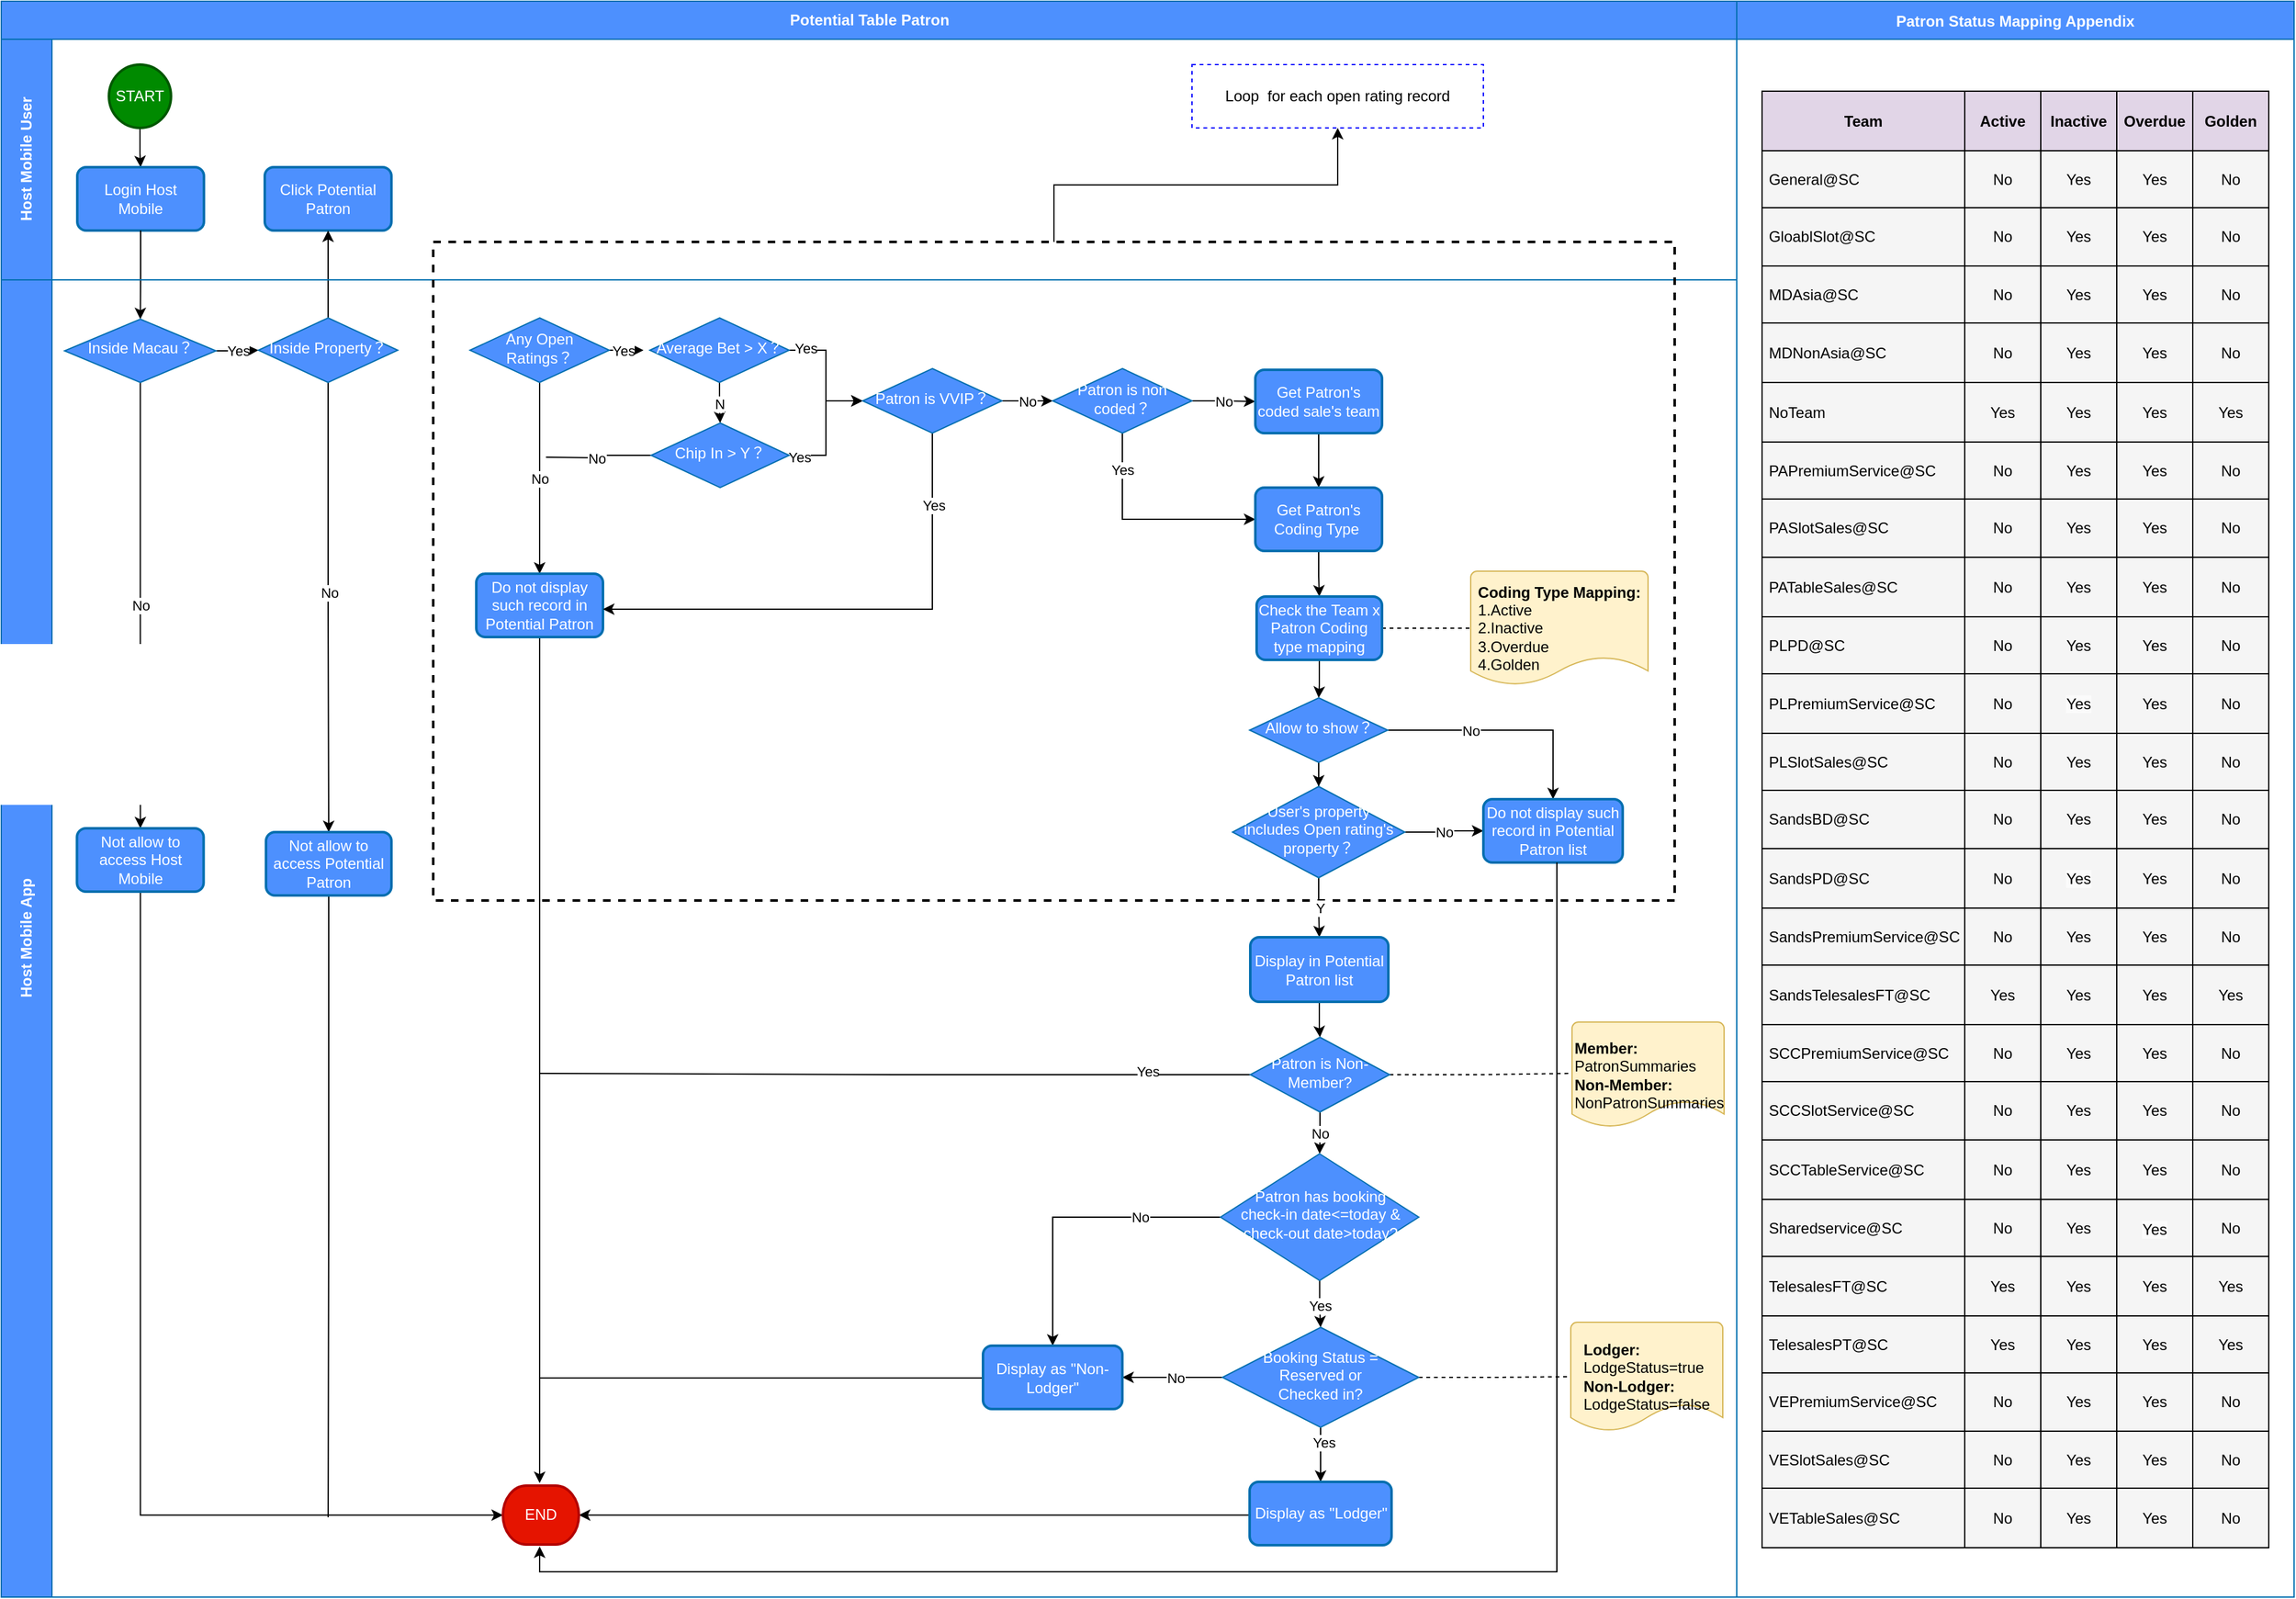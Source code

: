 <mxfile version="21.6.5" type="github">
  <diagram id="C5RBs43oDa-KdzZeNtuy" name="Page-1">
    <mxGraphModel dx="2049" dy="648" grid="1" gridSize="10" guides="1" tooltips="1" connect="1" arrows="1" fold="1" page="1" pageScale="1" pageWidth="827" pageHeight="1169" math="0" shadow="0">
      <root>
        <mxCell id="WIyWlLk6GJQsqaUBKTNV-0" />
        <mxCell id="WIyWlLk6GJQsqaUBKTNV-1" parent="WIyWlLk6GJQsqaUBKTNV-0" />
        <mxCell id="klwGeNsfM9cUBa_eAm7o-1" value="Potential Table Patron" style="swimlane;childLayout=stackLayout;resizeParent=1;resizeParentMax=0;horizontal=1;startSize=30;horizontalStack=0;html=1;direction=east;fillColor=#4d90fe;fontColor=#ffffff;strokeColor=#006EAF;" parent="WIyWlLk6GJQsqaUBKTNV-1" vertex="1">
          <mxGeometry x="-80" y="650" width="1370" height="1260" as="geometry" />
        </mxCell>
        <mxCell id="klwGeNsfM9cUBa_eAm7o-2" value="Host Mobile User" style="swimlane;startSize=40;horizontal=0;html=1;fillColor=#4d90fe;fontColor=#ffffff;strokeColor=#006EAF;" parent="klwGeNsfM9cUBa_eAm7o-1" vertex="1">
          <mxGeometry y="30" width="1370" height="190" as="geometry" />
        </mxCell>
        <mxCell id="klwGeNsfM9cUBa_eAm7o-10" value="" style="edgeStyle=orthogonalEdgeStyle;rounded=0;orthogonalLoop=1;jettySize=auto;html=1;" parent="klwGeNsfM9cUBa_eAm7o-2" source="klwGeNsfM9cUBa_eAm7o-5" target="klwGeNsfM9cUBa_eAm7o-6" edge="1">
          <mxGeometry relative="1" as="geometry" />
        </mxCell>
        <mxCell id="klwGeNsfM9cUBa_eAm7o-5" value="START" style="strokeWidth=2;html=1;shape=mxgraph.flowchart.start_2;whiteSpace=wrap;fillColor=#008a00;fontColor=#ffffff;strokeColor=#005700;" parent="klwGeNsfM9cUBa_eAm7o-2" vertex="1">
          <mxGeometry x="85" y="20" width="49" height="50" as="geometry" />
        </mxCell>
        <mxCell id="klwGeNsfM9cUBa_eAm7o-6" value="Login Host &lt;br&gt;Mobile" style="rounded=1;whiteSpace=wrap;html=1;absoluteArcSize=1;arcSize=14;strokeWidth=2;fillColor=#4d90fe;fontColor=#ffffff;strokeColor=#006EAF;" parent="klwGeNsfM9cUBa_eAm7o-2" vertex="1">
          <mxGeometry x="60" y="101" width="100" height="50" as="geometry" />
        </mxCell>
        <mxCell id="klwGeNsfM9cUBa_eAm7o-15" value="Click Potential Patron" style="rounded=1;whiteSpace=wrap;html=1;absoluteArcSize=1;arcSize=14;strokeWidth=2;fillColor=#4d90fe;fontColor=#ffffff;strokeColor=#006EAF;" parent="klwGeNsfM9cUBa_eAm7o-2" vertex="1">
          <mxGeometry x="208" y="101" width="100" height="50" as="geometry" />
        </mxCell>
        <mxCell id="klwGeNsfM9cUBa_eAm7o-104" value="Loop&amp;nbsp; for each open rating record" style="rounded=0;whiteSpace=wrap;html=1;dashed=1;strokeColor=#0000FF;" parent="klwGeNsfM9cUBa_eAm7o-2" vertex="1">
          <mxGeometry x="940" y="20" width="230" height="50" as="geometry" />
        </mxCell>
        <mxCell id="klwGeNsfM9cUBa_eAm7o-17" value="" style="edgeStyle=orthogonalEdgeStyle;rounded=0;orthogonalLoop=1;jettySize=auto;html=1;" parent="klwGeNsfM9cUBa_eAm7o-1" source="klwGeNsfM9cUBa_eAm7o-6" target="WIyWlLk6GJQsqaUBKTNV-6" edge="1">
          <mxGeometry relative="1" as="geometry" />
        </mxCell>
        <mxCell id="klwGeNsfM9cUBa_eAm7o-19" value="" style="edgeStyle=orthogonalEdgeStyle;rounded=0;orthogonalLoop=1;jettySize=auto;html=1;" parent="klwGeNsfM9cUBa_eAm7o-1" source="klwGeNsfM9cUBa_eAm7o-16" target="klwGeNsfM9cUBa_eAm7o-15" edge="1">
          <mxGeometry relative="1" as="geometry" />
        </mxCell>
        <mxCell id="klwGeNsfM9cUBa_eAm7o-105" value="" style="edgeStyle=orthogonalEdgeStyle;rounded=0;orthogonalLoop=1;jettySize=auto;html=1;" parent="klwGeNsfM9cUBa_eAm7o-1" source="klwGeNsfM9cUBa_eAm7o-66" target="klwGeNsfM9cUBa_eAm7o-104" edge="1">
          <mxGeometry relative="1" as="geometry" />
        </mxCell>
        <mxCell id="klwGeNsfM9cUBa_eAm7o-3" value="Host Mobile App" style="swimlane;startSize=40;horizontal=0;html=1;fillColor=#4d90fe;fontColor=#ffffff;strokeColor=#006EAF;" parent="klwGeNsfM9cUBa_eAm7o-1" vertex="1">
          <mxGeometry y="220" width="1370" height="1040" as="geometry" />
        </mxCell>
        <mxCell id="klwGeNsfM9cUBa_eAm7o-66" value="" style="verticalLabelPosition=bottom;verticalAlign=top;html=1;shape=mxgraph.basic.rect;fillColor2=none;strokeWidth=2;size=20;indent=5;dashed=1;fillColor=none;" parent="klwGeNsfM9cUBa_eAm7o-3" vertex="1">
          <mxGeometry x="341" y="-30" width="980" height="520" as="geometry" />
        </mxCell>
        <mxCell id="klwGeNsfM9cUBa_eAm7o-21" value="Yes" style="edgeStyle=orthogonalEdgeStyle;rounded=0;orthogonalLoop=1;jettySize=auto;html=1;" parent="klwGeNsfM9cUBa_eAm7o-3" source="WIyWlLk6GJQsqaUBKTNV-6" target="klwGeNsfM9cUBa_eAm7o-16" edge="1">
          <mxGeometry relative="1" as="geometry" />
        </mxCell>
        <mxCell id="klwGeNsfM9cUBa_eAm7o-26" value="No" style="edgeStyle=orthogonalEdgeStyle;rounded=0;orthogonalLoop=1;jettySize=auto;html=1;" parent="klwGeNsfM9cUBa_eAm7o-3" source="WIyWlLk6GJQsqaUBKTNV-6" target="klwGeNsfM9cUBa_eAm7o-22" edge="1">
          <mxGeometry relative="1" as="geometry" />
        </mxCell>
        <mxCell id="WIyWlLk6GJQsqaUBKTNV-6" value="Inside Macau？" style="rhombus;whiteSpace=wrap;html=1;shadow=0;fontFamily=Helvetica;fontSize=12;align=center;strokeWidth=1;spacing=6;spacingTop=-4;fillColor=#4d90fe;fontColor=#ffffff;strokeColor=#006EAF;" parent="klwGeNsfM9cUBa_eAm7o-3" vertex="1">
          <mxGeometry x="50" y="31" width="119.5" height="50" as="geometry" />
        </mxCell>
        <mxCell id="klwGeNsfM9cUBa_eAm7o-27" value="" style="edgeStyle=orthogonalEdgeStyle;rounded=0;orthogonalLoop=1;jettySize=auto;html=1;" parent="klwGeNsfM9cUBa_eAm7o-3" source="klwGeNsfM9cUBa_eAm7o-16" target="klwGeNsfM9cUBa_eAm7o-23" edge="1">
          <mxGeometry relative="1" as="geometry" />
        </mxCell>
        <mxCell id="klwGeNsfM9cUBa_eAm7o-28" value="No" style="edgeLabel;html=1;align=center;verticalAlign=middle;resizable=0;points=[];" parent="klwGeNsfM9cUBa_eAm7o-27" vertex="1" connectable="0">
          <mxGeometry x="-0.067" y="1" relative="1" as="geometry">
            <mxPoint as="offset" />
          </mxGeometry>
        </mxCell>
        <mxCell id="klwGeNsfM9cUBa_eAm7o-16" value="Inside Property？" style="rhombus;whiteSpace=wrap;html=1;shadow=0;fontFamily=Helvetica;fontSize=12;align=center;strokeWidth=1;spacing=6;spacingTop=-4;fillColor=#4d90fe;fontColor=#ffffff;strokeColor=#006EAF;" parent="klwGeNsfM9cUBa_eAm7o-3" vertex="1">
          <mxGeometry x="203" y="30" width="110" height="51" as="geometry" />
        </mxCell>
        <mxCell id="klwGeNsfM9cUBa_eAm7o-100" style="edgeStyle=orthogonalEdgeStyle;rounded=0;orthogonalLoop=1;jettySize=auto;html=1;entryX=0;entryY=0.5;entryDx=0;entryDy=0;entryPerimeter=0;" parent="klwGeNsfM9cUBa_eAm7o-3" source="klwGeNsfM9cUBa_eAm7o-22" target="klwGeNsfM9cUBa_eAm7o-89" edge="1">
          <mxGeometry relative="1" as="geometry">
            <Array as="points">
              <mxPoint x="110" y="975" />
            </Array>
          </mxGeometry>
        </mxCell>
        <mxCell id="klwGeNsfM9cUBa_eAm7o-22" value="Not allow to access Host Mobile" style="rounded=1;whiteSpace=wrap;html=1;absoluteArcSize=1;arcSize=14;strokeWidth=2;fillColor=#4d90fe;strokeColor=#006EAF;fontColor=#ffffff;" parent="klwGeNsfM9cUBa_eAm7o-3" vertex="1">
          <mxGeometry x="59.75" y="433" width="100" height="50" as="geometry" />
        </mxCell>
        <mxCell id="klwGeNsfM9cUBa_eAm7o-102" value="" style="edgeStyle=orthogonalEdgeStyle;rounded=0;orthogonalLoop=1;jettySize=auto;html=1;endArrow=none;endFill=0;" parent="klwGeNsfM9cUBa_eAm7o-3" source="klwGeNsfM9cUBa_eAm7o-23" edge="1">
          <mxGeometry relative="1" as="geometry">
            <mxPoint x="258.053" y="977" as="targetPoint" />
          </mxGeometry>
        </mxCell>
        <mxCell id="klwGeNsfM9cUBa_eAm7o-23" value="Not allow to access Potential Patron" style="rounded=1;whiteSpace=wrap;html=1;absoluteArcSize=1;arcSize=14;strokeWidth=2;fillColor=#4d90fe;fontColor=#ffffff;strokeColor=#006EAF;" parent="klwGeNsfM9cUBa_eAm7o-3" vertex="1">
          <mxGeometry x="209" y="436" width="99" height="50" as="geometry" />
        </mxCell>
        <mxCell id="klwGeNsfM9cUBa_eAm7o-34" value="Yes" style="edgeStyle=orthogonalEdgeStyle;rounded=0;orthogonalLoop=1;jettySize=auto;html=1;" parent="klwGeNsfM9cUBa_eAm7o-3" edge="1">
          <mxGeometry relative="1" as="geometry">
            <mxPoint x="475" y="55.5" as="sourcePoint" />
            <mxPoint x="507" y="55.5" as="targetPoint" />
          </mxGeometry>
        </mxCell>
        <mxCell id="klwGeNsfM9cUBa_eAm7o-37" value="No" style="edgeStyle=orthogonalEdgeStyle;rounded=0;orthogonalLoop=1;jettySize=auto;html=1;" parent="klwGeNsfM9cUBa_eAm7o-3" source="klwGeNsfM9cUBa_eAm7o-31" target="klwGeNsfM9cUBa_eAm7o-36" edge="1">
          <mxGeometry relative="1" as="geometry" />
        </mxCell>
        <mxCell id="klwGeNsfM9cUBa_eAm7o-31" value="Any Open Ratings？" style="rhombus;whiteSpace=wrap;html=1;shadow=0;fontFamily=Helvetica;fontSize=12;align=center;strokeWidth=1;spacing=6;spacingTop=-4;fillColor=#4d90fe;fontColor=#ffffff;strokeColor=#006EAF;" parent="klwGeNsfM9cUBa_eAm7o-3" vertex="1">
          <mxGeometry x="370" y="30" width="110" height="51" as="geometry" />
        </mxCell>
        <mxCell id="klwGeNsfM9cUBa_eAm7o-35" value="N" style="edgeStyle=orthogonalEdgeStyle;rounded=0;orthogonalLoop=1;jettySize=auto;html=1;" parent="klwGeNsfM9cUBa_eAm7o-3" source="klwGeNsfM9cUBa_eAm7o-32" target="klwGeNsfM9cUBa_eAm7o-33" edge="1">
          <mxGeometry relative="1" as="geometry" />
        </mxCell>
        <mxCell id="klwGeNsfM9cUBa_eAm7o-47" value="" style="edgeStyle=orthogonalEdgeStyle;rounded=0;orthogonalLoop=1;jettySize=auto;html=1;" parent="klwGeNsfM9cUBa_eAm7o-3" source="klwGeNsfM9cUBa_eAm7o-32" target="klwGeNsfM9cUBa_eAm7o-44" edge="1">
          <mxGeometry relative="1" as="geometry" />
        </mxCell>
        <mxCell id="klwGeNsfM9cUBa_eAm7o-49" value="Y" style="edgeLabel;html=1;align=left;verticalAlign=middle;resizable=0;points=[];" parent="klwGeNsfM9cUBa_eAm7o-47" vertex="1" connectable="0">
          <mxGeometry x="-0.513" y="-2" relative="1" as="geometry">
            <mxPoint x="-15" y="-2" as="offset" />
          </mxGeometry>
        </mxCell>
        <mxCell id="95S1D5gs3nLr7--HT-yM-0" value="Yes" style="edgeLabel;html=1;align=center;verticalAlign=middle;resizable=0;points=[];" parent="klwGeNsfM9cUBa_eAm7o-47" vertex="1" connectable="0">
          <mxGeometry x="-0.735" y="2" relative="1" as="geometry">
            <mxPoint as="offset" />
          </mxGeometry>
        </mxCell>
        <mxCell id="klwGeNsfM9cUBa_eAm7o-32" value="Average Bet &amp;gt; X？" style="rhombus;whiteSpace=wrap;html=1;shadow=0;fontFamily=Helvetica;fontSize=12;align=center;strokeWidth=1;spacing=6;spacingTop=-4;fillColor=#4d90fe;fontColor=#ffffff;strokeColor=#006EAF;" parent="klwGeNsfM9cUBa_eAm7o-3" vertex="1">
          <mxGeometry x="512" y="30" width="110" height="51" as="geometry" />
        </mxCell>
        <mxCell id="klwGeNsfM9cUBa_eAm7o-42" value="" style="edgeStyle=orthogonalEdgeStyle;rounded=0;orthogonalLoop=1;jettySize=auto;html=1;endArrow=none;endFill=0;" parent="klwGeNsfM9cUBa_eAm7o-3" source="klwGeNsfM9cUBa_eAm7o-33" edge="1">
          <mxGeometry relative="1" as="geometry">
            <mxPoint x="430" y="140" as="targetPoint" />
          </mxGeometry>
        </mxCell>
        <mxCell id="klwGeNsfM9cUBa_eAm7o-43" value="No" style="edgeLabel;html=1;align=center;verticalAlign=middle;resizable=0;points=[];" parent="klwGeNsfM9cUBa_eAm7o-42" vertex="1" connectable="0">
          <mxGeometry x="0.062" relative="1" as="geometry">
            <mxPoint as="offset" />
          </mxGeometry>
        </mxCell>
        <mxCell id="klwGeNsfM9cUBa_eAm7o-48" value="Yes" style="edgeStyle=orthogonalEdgeStyle;rounded=0;orthogonalLoop=1;jettySize=auto;html=1;" parent="klwGeNsfM9cUBa_eAm7o-3" source="klwGeNsfM9cUBa_eAm7o-33" target="klwGeNsfM9cUBa_eAm7o-44" edge="1">
          <mxGeometry x="-0.841" y="-1" relative="1" as="geometry">
            <mxPoint as="offset" />
          </mxGeometry>
        </mxCell>
        <mxCell id="klwGeNsfM9cUBa_eAm7o-33" value="Chip In &amp;gt; Y？" style="rhombus;whiteSpace=wrap;html=1;shadow=0;fontFamily=Helvetica;fontSize=12;align=center;strokeWidth=1;spacing=6;spacingTop=-4;fillColor=#4d90fe;fontColor=#ffffff;strokeColor=#006EAF;" parent="klwGeNsfM9cUBa_eAm7o-3" vertex="1">
          <mxGeometry x="513" y="113" width="109" height="51" as="geometry" />
        </mxCell>
        <mxCell id="klwGeNsfM9cUBa_eAm7o-93" value="" style="edgeStyle=orthogonalEdgeStyle;rounded=0;orthogonalLoop=1;jettySize=auto;html=1;" parent="klwGeNsfM9cUBa_eAm7o-3" source="klwGeNsfM9cUBa_eAm7o-36" edge="1">
          <mxGeometry relative="1" as="geometry">
            <mxPoint x="425" y="950" as="targetPoint" />
          </mxGeometry>
        </mxCell>
        <mxCell id="klwGeNsfM9cUBa_eAm7o-36" value="Do not display such record in Potential Patron" style="rounded=1;whiteSpace=wrap;html=1;absoluteArcSize=1;arcSize=14;strokeWidth=2;fillColor=#4d90fe;fontColor=#ffffff;strokeColor=#006EAF;" parent="klwGeNsfM9cUBa_eAm7o-3" vertex="1">
          <mxGeometry x="375" y="232" width="100" height="50" as="geometry" />
        </mxCell>
        <mxCell id="klwGeNsfM9cUBa_eAm7o-51" value="No" style="edgeStyle=orthogonalEdgeStyle;rounded=0;orthogonalLoop=1;jettySize=auto;html=1;" parent="klwGeNsfM9cUBa_eAm7o-3" source="klwGeNsfM9cUBa_eAm7o-44" target="klwGeNsfM9cUBa_eAm7o-50" edge="1">
          <mxGeometry relative="1" as="geometry">
            <Array as="points">
              <mxPoint x="810" y="96" />
              <mxPoint x="810" y="96" />
            </Array>
            <mxPoint as="offset" />
          </mxGeometry>
        </mxCell>
        <mxCell id="klwGeNsfM9cUBa_eAm7o-68" style="edgeStyle=orthogonalEdgeStyle;rounded=0;orthogonalLoop=1;jettySize=auto;html=1;" parent="klwGeNsfM9cUBa_eAm7o-3" source="klwGeNsfM9cUBa_eAm7o-44" target="klwGeNsfM9cUBa_eAm7o-36" edge="1">
          <mxGeometry relative="1" as="geometry">
            <Array as="points">
              <mxPoint x="735" y="260" />
            </Array>
          </mxGeometry>
        </mxCell>
        <mxCell id="klwGeNsfM9cUBa_eAm7o-70" value="Yes" style="edgeLabel;html=1;align=center;verticalAlign=middle;resizable=0;points=[];" parent="klwGeNsfM9cUBa_eAm7o-68" vertex="1" connectable="0">
          <mxGeometry x="-0.714" y="1" relative="1" as="geometry">
            <mxPoint as="offset" />
          </mxGeometry>
        </mxCell>
        <mxCell id="klwGeNsfM9cUBa_eAm7o-44" value="Patron is VVIP？" style="rhombus;whiteSpace=wrap;html=1;shadow=0;fontFamily=Helvetica;fontSize=12;align=center;strokeWidth=1;spacing=6;spacingTop=-4;fillColor=#4d90fe;fontColor=#ffffff;strokeColor=#006EAF;" parent="klwGeNsfM9cUBa_eAm7o-3" vertex="1">
          <mxGeometry x="680" y="70" width="110" height="51" as="geometry" />
        </mxCell>
        <mxCell id="klwGeNsfM9cUBa_eAm7o-56" value="No" style="edgeStyle=orthogonalEdgeStyle;rounded=0;orthogonalLoop=1;jettySize=auto;html=1;" parent="klwGeNsfM9cUBa_eAm7o-3" source="klwGeNsfM9cUBa_eAm7o-50" target="klwGeNsfM9cUBa_eAm7o-52" edge="1">
          <mxGeometry relative="1" as="geometry" />
        </mxCell>
        <mxCell id="klwGeNsfM9cUBa_eAm7o-71" value="Yes" style="edgeStyle=orthogonalEdgeStyle;rounded=0;orthogonalLoop=1;jettySize=auto;html=1;entryX=0;entryY=0.5;entryDx=0;entryDy=0;" parent="klwGeNsfM9cUBa_eAm7o-3" source="klwGeNsfM9cUBa_eAm7o-50" target="klwGeNsfM9cUBa_eAm7o-53" edge="1">
          <mxGeometry x="-0.665" relative="1" as="geometry">
            <Array as="points">
              <mxPoint x="885" y="189" />
            </Array>
            <mxPoint as="offset" />
          </mxGeometry>
        </mxCell>
        <mxCell id="klwGeNsfM9cUBa_eAm7o-50" value="Patron is non coded？" style="rhombus;whiteSpace=wrap;html=1;shadow=0;fontFamily=Helvetica;fontSize=12;align=center;strokeWidth=1;spacing=6;spacingTop=-4;fillColor=#4d90fe;fontColor=#ffffff;strokeColor=#006EAF;" parent="klwGeNsfM9cUBa_eAm7o-3" vertex="1">
          <mxGeometry x="830" y="70" width="110" height="51" as="geometry" />
        </mxCell>
        <mxCell id="klwGeNsfM9cUBa_eAm7o-57" value="" style="edgeStyle=orthogonalEdgeStyle;rounded=0;orthogonalLoop=1;jettySize=auto;html=1;" parent="klwGeNsfM9cUBa_eAm7o-3" source="klwGeNsfM9cUBa_eAm7o-52" target="klwGeNsfM9cUBa_eAm7o-53" edge="1">
          <mxGeometry relative="1" as="geometry" />
        </mxCell>
        <mxCell id="klwGeNsfM9cUBa_eAm7o-52" value="Get Patron&#39;s coded sale&#39;s team" style="rounded=1;whiteSpace=wrap;html=1;absoluteArcSize=1;arcSize=14;strokeWidth=2;fillColor=#4d90fe;fontColor=#ffffff;strokeColor=#006EAF;" parent="klwGeNsfM9cUBa_eAm7o-3" vertex="1">
          <mxGeometry x="990" y="71" width="100" height="50" as="geometry" />
        </mxCell>
        <mxCell id="klwGeNsfM9cUBa_eAm7o-58" value="" style="edgeStyle=orthogonalEdgeStyle;rounded=0;orthogonalLoop=1;jettySize=auto;html=1;" parent="klwGeNsfM9cUBa_eAm7o-3" source="klwGeNsfM9cUBa_eAm7o-53" target="klwGeNsfM9cUBa_eAm7o-54" edge="1">
          <mxGeometry relative="1" as="geometry" />
        </mxCell>
        <mxCell id="klwGeNsfM9cUBa_eAm7o-53" value="Get Patron&#39;s Coding Type&amp;nbsp;" style="rounded=1;whiteSpace=wrap;html=1;absoluteArcSize=1;arcSize=14;strokeWidth=2;fillColor=#4d90fe;fontColor=#ffffff;strokeColor=#006EAF;" parent="klwGeNsfM9cUBa_eAm7o-3" vertex="1">
          <mxGeometry x="990" y="164" width="100" height="50" as="geometry" />
        </mxCell>
        <mxCell id="klwGeNsfM9cUBa_eAm7o-61" value="" style="edgeStyle=orthogonalEdgeStyle;rounded=0;orthogonalLoop=1;jettySize=auto;html=1;" parent="klwGeNsfM9cUBa_eAm7o-3" source="klwGeNsfM9cUBa_eAm7o-54" target="klwGeNsfM9cUBa_eAm7o-59" edge="1">
          <mxGeometry relative="1" as="geometry" />
        </mxCell>
        <mxCell id="klwGeNsfM9cUBa_eAm7o-177" value="" style="edgeStyle=orthogonalEdgeStyle;rounded=0;orthogonalLoop=1;jettySize=auto;html=1;endArrow=none;endFill=0;dashed=1;" parent="klwGeNsfM9cUBa_eAm7o-3" source="klwGeNsfM9cUBa_eAm7o-54" target="klwGeNsfM9cUBa_eAm7o-176" edge="1">
          <mxGeometry relative="1" as="geometry" />
        </mxCell>
        <mxCell id="klwGeNsfM9cUBa_eAm7o-54" value="Check the Team x Patron Coding type mapping" style="rounded=1;whiteSpace=wrap;html=1;absoluteArcSize=1;arcSize=14;strokeWidth=2;fillColor=#4d90fe;fontColor=#ffffff;strokeColor=#006EAF;" parent="klwGeNsfM9cUBa_eAm7o-3" vertex="1">
          <mxGeometry x="991" y="250" width="99" height="50" as="geometry" />
        </mxCell>
        <mxCell id="klwGeNsfM9cUBa_eAm7o-64" value="No" style="edgeStyle=orthogonalEdgeStyle;rounded=0;orthogonalLoop=1;jettySize=auto;html=1;" parent="klwGeNsfM9cUBa_eAm7o-3" source="klwGeNsfM9cUBa_eAm7o-59" target="klwGeNsfM9cUBa_eAm7o-63" edge="1">
          <mxGeometry x="-0.292" relative="1" as="geometry">
            <mxPoint as="offset" />
          </mxGeometry>
        </mxCell>
        <mxCell id="95S1D5gs3nLr7--HT-yM-7" value="" style="edgeStyle=orthogonalEdgeStyle;rounded=0;orthogonalLoop=1;jettySize=auto;html=1;" parent="klwGeNsfM9cUBa_eAm7o-3" source="klwGeNsfM9cUBa_eAm7o-59" target="klwGeNsfM9cUBa_eAm7o-60" edge="1">
          <mxGeometry relative="1" as="geometry" />
        </mxCell>
        <mxCell id="klwGeNsfM9cUBa_eAm7o-59" value="Allow to show？" style="rhombus;whiteSpace=wrap;html=1;shadow=0;fontFamily=Helvetica;fontSize=12;align=center;strokeWidth=1;spacing=6;spacingTop=-4;fillColor=#4d90fe;fontColor=#ffffff;strokeColor=#006EAF;" parent="klwGeNsfM9cUBa_eAm7o-3" vertex="1">
          <mxGeometry x="985.5" y="330" width="109" height="51" as="geometry" />
        </mxCell>
        <mxCell id="klwGeNsfM9cUBa_eAm7o-65" value="No" style="edgeStyle=orthogonalEdgeStyle;rounded=0;orthogonalLoop=1;jettySize=auto;html=1;" parent="klwGeNsfM9cUBa_eAm7o-3" source="klwGeNsfM9cUBa_eAm7o-60" target="klwGeNsfM9cUBa_eAm7o-63" edge="1">
          <mxGeometry relative="1" as="geometry" />
        </mxCell>
        <mxCell id="klwGeNsfM9cUBa_eAm7o-84" value="Y" style="edgeStyle=orthogonalEdgeStyle;rounded=0;orthogonalLoop=1;jettySize=auto;html=1;" parent="klwGeNsfM9cUBa_eAm7o-3" source="klwGeNsfM9cUBa_eAm7o-60" target="klwGeNsfM9cUBa_eAm7o-72" edge="1">
          <mxGeometry relative="1" as="geometry" />
        </mxCell>
        <mxCell id="klwGeNsfM9cUBa_eAm7o-60" value="User&#39;s property includes Open rating&#39;s property？" style="rhombus;whiteSpace=wrap;html=1;shadow=0;fontFamily=Helvetica;fontSize=12;align=center;strokeWidth=1;spacing=6;spacingTop=-4;fillColor=#4d90fe;fontColor=#ffffff;strokeColor=#006EAF;" parent="klwGeNsfM9cUBa_eAm7o-3" vertex="1">
          <mxGeometry x="972" y="400" width="136" height="72" as="geometry" />
        </mxCell>
        <mxCell id="klwGeNsfM9cUBa_eAm7o-63" value="Do not display such record in Potential Patron list" style="rounded=1;whiteSpace=wrap;html=1;absoluteArcSize=1;arcSize=14;strokeWidth=2;fillColor=#4d90fe;fontColor=#ffffff;strokeColor=#006EAF;" parent="klwGeNsfM9cUBa_eAm7o-3" vertex="1">
          <mxGeometry x="1170" y="410" width="110" height="50" as="geometry" />
        </mxCell>
        <mxCell id="klwGeNsfM9cUBa_eAm7o-81" value="" style="edgeStyle=orthogonalEdgeStyle;rounded=0;orthogonalLoop=1;jettySize=auto;html=1;" parent="klwGeNsfM9cUBa_eAm7o-3" source="klwGeNsfM9cUBa_eAm7o-72" target="klwGeNsfM9cUBa_eAm7o-73" edge="1">
          <mxGeometry relative="1" as="geometry" />
        </mxCell>
        <mxCell id="klwGeNsfM9cUBa_eAm7o-72" value="Display in Potential Patron list" style="rounded=1;whiteSpace=wrap;html=1;absoluteArcSize=1;arcSize=14;strokeWidth=2;fillColor=#4d90fe;fontColor=#ffffff;strokeColor=#006EAF;" parent="klwGeNsfM9cUBa_eAm7o-3" vertex="1">
          <mxGeometry x="986" y="519" width="109" height="51" as="geometry" />
        </mxCell>
        <mxCell id="klwGeNsfM9cUBa_eAm7o-82" value="No" style="edgeStyle=orthogonalEdgeStyle;rounded=0;orthogonalLoop=1;jettySize=auto;html=1;" parent="klwGeNsfM9cUBa_eAm7o-3" source="klwGeNsfM9cUBa_eAm7o-73" target="klwGeNsfM9cUBa_eAm7o-74" edge="1">
          <mxGeometry relative="1" as="geometry" />
        </mxCell>
        <mxCell id="klwGeNsfM9cUBa_eAm7o-96" value="" style="edgeStyle=orthogonalEdgeStyle;rounded=0;orthogonalLoop=1;jettySize=auto;html=1;endArrow=none;endFill=0;" parent="klwGeNsfM9cUBa_eAm7o-3" source="klwGeNsfM9cUBa_eAm7o-73" edge="1">
          <mxGeometry relative="1" as="geometry">
            <mxPoint x="425" y="626.5" as="targetPoint" />
          </mxGeometry>
        </mxCell>
        <mxCell id="klwGeNsfM9cUBa_eAm7o-97" value="Yes" style="edgeLabel;html=1;align=center;verticalAlign=middle;resizable=0;points=[];" parent="klwGeNsfM9cUBa_eAm7o-96" vertex="1" connectable="0">
          <mxGeometry x="-0.709" y="-3" relative="1" as="geometry">
            <mxPoint as="offset" />
          </mxGeometry>
        </mxCell>
        <mxCell id="klwGeNsfM9cUBa_eAm7o-173" value="" style="edgeStyle=orthogonalEdgeStyle;rounded=0;orthogonalLoop=1;jettySize=auto;html=1;endArrow=none;endFill=0;dashed=1;" parent="klwGeNsfM9cUBa_eAm7o-3" source="klwGeNsfM9cUBa_eAm7o-73" edge="1">
          <mxGeometry relative="1" as="geometry">
            <mxPoint x="1240" y="626.5" as="targetPoint" />
          </mxGeometry>
        </mxCell>
        <mxCell id="klwGeNsfM9cUBa_eAm7o-73" value="Patron is Non-Member?" style="rhombus;whiteSpace=wrap;html=1;shadow=0;fontFamily=Helvetica;fontSize=12;align=center;strokeWidth=1;spacing=6;spacingTop=-4;fillColor=#4d90fe;fontColor=#ffffff;strokeColor=#006EAF;" parent="klwGeNsfM9cUBa_eAm7o-3" vertex="1">
          <mxGeometry x="986" y="598" width="110" height="59" as="geometry" />
        </mxCell>
        <mxCell id="klwGeNsfM9cUBa_eAm7o-83" value="Yes" style="edgeStyle=orthogonalEdgeStyle;rounded=0;orthogonalLoop=1;jettySize=auto;html=1;" parent="klwGeNsfM9cUBa_eAm7o-3" source="klwGeNsfM9cUBa_eAm7o-74" target="klwGeNsfM9cUBa_eAm7o-75" edge="1">
          <mxGeometry x="0.099" relative="1" as="geometry">
            <mxPoint as="offset" />
          </mxGeometry>
        </mxCell>
        <mxCell id="klwGeNsfM9cUBa_eAm7o-88" value="No" style="edgeStyle=orthogonalEdgeStyle;rounded=0;orthogonalLoop=1;jettySize=auto;html=1;" parent="klwGeNsfM9cUBa_eAm7o-3" source="klwGeNsfM9cUBa_eAm7o-74" target="klwGeNsfM9cUBa_eAm7o-77" edge="1">
          <mxGeometry x="-0.454" relative="1" as="geometry">
            <mxPoint as="offset" />
          </mxGeometry>
        </mxCell>
        <mxCell id="klwGeNsfM9cUBa_eAm7o-74" value="Patron has booking &lt;br&gt;check-in date&amp;lt;=today &amp;amp; check-out date&amp;gt;today?" style="rhombus;whiteSpace=wrap;html=1;shadow=0;fontFamily=Helvetica;fontSize=12;align=center;strokeWidth=1;spacing=6;spacingTop=-4;fillColor=#4d90fe;fontColor=#ffffff;strokeColor=#006EAF;" parent="klwGeNsfM9cUBa_eAm7o-3" vertex="1">
          <mxGeometry x="962.5" y="690" width="156.5" height="100" as="geometry" />
        </mxCell>
        <mxCell id="klwGeNsfM9cUBa_eAm7o-85" value="" style="edgeStyle=orthogonalEdgeStyle;rounded=0;orthogonalLoop=1;jettySize=auto;html=1;" parent="klwGeNsfM9cUBa_eAm7o-3" source="klwGeNsfM9cUBa_eAm7o-75" target="klwGeNsfM9cUBa_eAm7o-76" edge="1">
          <mxGeometry relative="1" as="geometry" />
        </mxCell>
        <mxCell id="95S1D5gs3nLr7--HT-yM-2" value="Yes" style="edgeLabel;html=1;align=center;verticalAlign=middle;resizable=0;points=[];" parent="klwGeNsfM9cUBa_eAm7o-85" vertex="1" connectable="0">
          <mxGeometry x="-0.432" y="2" relative="1" as="geometry">
            <mxPoint as="offset" />
          </mxGeometry>
        </mxCell>
        <mxCell id="klwGeNsfM9cUBa_eAm7o-87" value="No" style="edgeStyle=orthogonalEdgeStyle;rounded=0;orthogonalLoop=1;jettySize=auto;html=1;" parent="klwGeNsfM9cUBa_eAm7o-3" source="klwGeNsfM9cUBa_eAm7o-75" target="klwGeNsfM9cUBa_eAm7o-77" edge="1">
          <mxGeometry x="-0.059" relative="1" as="geometry">
            <mxPoint as="offset" />
          </mxGeometry>
        </mxCell>
        <mxCell id="klwGeNsfM9cUBa_eAm7o-175" value="" style="edgeStyle=orthogonalEdgeStyle;rounded=0;orthogonalLoop=1;jettySize=auto;html=1;dashed=1;endArrow=none;endFill=0;entryX=0;entryY=0.5;entryDx=0;entryDy=0;entryPerimeter=0;" parent="klwGeNsfM9cUBa_eAm7o-3" source="klwGeNsfM9cUBa_eAm7o-75" target="klwGeNsfM9cUBa_eAm7o-107" edge="1">
          <mxGeometry relative="1" as="geometry">
            <mxPoint x="1240" y="828.5" as="targetPoint" />
          </mxGeometry>
        </mxCell>
        <mxCell id="klwGeNsfM9cUBa_eAm7o-75" value="Booking Status = Reserved or &lt;br&gt;Checked in?" style="rhombus;whiteSpace=wrap;html=1;shadow=0;fontFamily=Helvetica;fontSize=12;align=center;strokeWidth=1;spacing=6;spacingTop=-4;fillColor=#4d90fe;fontColor=#ffffff;strokeColor=#006EAF;" parent="klwGeNsfM9cUBa_eAm7o-3" vertex="1">
          <mxGeometry x="964" y="827" width="155" height="79" as="geometry" />
        </mxCell>
        <mxCell id="95S1D5gs3nLr7--HT-yM-8" style="edgeStyle=orthogonalEdgeStyle;rounded=0;orthogonalLoop=1;jettySize=auto;html=1;entryX=1;entryY=0.5;entryDx=0;entryDy=0;entryPerimeter=0;" parent="klwGeNsfM9cUBa_eAm7o-3" target="klwGeNsfM9cUBa_eAm7o-89" edge="1">
          <mxGeometry relative="1" as="geometry">
            <mxPoint x="530" y="980" as="targetPoint" />
            <mxPoint x="992.5" y="971.034" as="sourcePoint" />
            <Array as="points">
              <mxPoint x="992" y="975" />
            </Array>
          </mxGeometry>
        </mxCell>
        <mxCell id="klwGeNsfM9cUBa_eAm7o-76" value="Display as &quot;Lodger&quot;" style="rounded=1;whiteSpace=wrap;html=1;absoluteArcSize=1;arcSize=14;strokeWidth=2;fillColor=#4d90fe;fontColor=#ffffff;strokeColor=#006EAF;" parent="klwGeNsfM9cUBa_eAm7o-3" vertex="1">
          <mxGeometry x="985.5" y="949" width="112" height="50" as="geometry" />
        </mxCell>
        <mxCell id="klwGeNsfM9cUBa_eAm7o-99" value="" style="edgeStyle=orthogonalEdgeStyle;rounded=0;orthogonalLoop=1;jettySize=auto;html=1;endArrow=none;endFill=0;" parent="klwGeNsfM9cUBa_eAm7o-3" edge="1">
          <mxGeometry relative="1" as="geometry">
            <mxPoint x="425" y="867" as="targetPoint" />
            <mxPoint x="775" y="864.483" as="sourcePoint" />
            <Array as="points">
              <mxPoint x="775" y="867" />
              <mxPoint x="425" y="867" />
            </Array>
          </mxGeometry>
        </mxCell>
        <mxCell id="klwGeNsfM9cUBa_eAm7o-77" value="Display as &quot;Non-Lodger&quot;" style="rounded=1;whiteSpace=wrap;html=1;absoluteArcSize=1;arcSize=14;strokeWidth=2;fillColor=#4d90fe;fontColor=#ffffff;strokeColor=#006EAF;" parent="klwGeNsfM9cUBa_eAm7o-3" vertex="1">
          <mxGeometry x="775" y="841.5" width="110" height="50" as="geometry" />
        </mxCell>
        <mxCell id="klwGeNsfM9cUBa_eAm7o-89" value="END" style="strokeWidth=2;html=1;shape=mxgraph.flowchart.terminator;whiteSpace=wrap;fillColor=#e51400;fontColor=#ffffff;strokeColor=#B20000;" parent="klwGeNsfM9cUBa_eAm7o-3" vertex="1">
          <mxGeometry x="396" y="952" width="60" height="46.5" as="geometry" />
        </mxCell>
        <mxCell id="klwGeNsfM9cUBa_eAm7o-94" value="" style="edgeStyle=orthogonalEdgeStyle;rounded=0;orthogonalLoop=1;jettySize=auto;html=1;" parent="klwGeNsfM9cUBa_eAm7o-3" edge="1">
          <mxGeometry relative="1" as="geometry">
            <mxPoint x="1228.034" y="460.0" as="sourcePoint" />
            <mxPoint x="425" y="1000" as="targetPoint" />
            <Array as="points">
              <mxPoint x="1228" y="1020" />
              <mxPoint x="425" y="1020" />
            </Array>
          </mxGeometry>
        </mxCell>
        <mxCell id="klwGeNsfM9cUBa_eAm7o-106" value="&lt;b&gt;Member:&lt;/b&gt; PatronSummaries&lt;br&gt;&lt;b&gt;Non-Member:&lt;/b&gt;&lt;br&gt;NonPatronSummaries" style="strokeWidth=1;html=1;shape=mxgraph.flowchart.document2;whiteSpace=wrap;size=0.25;fillColor=#fff2cc;strokeColor=#d6b656;align=left;" parent="klwGeNsfM9cUBa_eAm7o-3" vertex="1">
          <mxGeometry x="1240" y="586" width="120" height="83" as="geometry" />
        </mxCell>
        <mxCell id="klwGeNsfM9cUBa_eAm7o-107" value="&lt;div style=&quot;text-align: left;&quot;&gt;&lt;b style=&quot;background-color: initial;&quot;&gt;Lodger:&lt;/b&gt;&lt;/div&gt;&lt;div style=&quot;text-align: left;&quot;&gt;&lt;span style=&quot;background-color: initial;&quot;&gt;LodgeStatus=true&lt;/span&gt;&lt;/div&gt;&lt;b&gt;&lt;div style=&quot;text-align: left;&quot;&gt;&lt;b style=&quot;background-color: initial;&quot;&gt;Non-Lodger:&lt;/b&gt;&lt;/div&gt;&lt;/b&gt;&lt;div style=&quot;text-align: left;&quot;&gt;&lt;span style=&quot;background-color: initial;&quot;&gt;LodgeStatus=false&lt;/span&gt;&lt;/div&gt;" style="strokeWidth=1;html=1;shape=mxgraph.flowchart.document2;whiteSpace=wrap;size=0.25;fillColor=#fff2cc;strokeColor=#d6b656;" parent="klwGeNsfM9cUBa_eAm7o-3" vertex="1">
          <mxGeometry x="1239" y="823" width="120" height="86" as="geometry" />
        </mxCell>
        <mxCell id="klwGeNsfM9cUBa_eAm7o-176" value="&lt;div style=&quot;text-align: left;&quot;&gt;&lt;span style=&quot;background-color: initial;&quot;&gt;&lt;b&gt;Coding Type Mapping:&lt;/b&gt;&lt;/span&gt;&lt;/div&gt;&lt;div style=&quot;text-align: left;&quot;&gt;&lt;span style=&quot;background-color: initial;&quot;&gt;1.Active&lt;/span&gt;&lt;/div&gt;&lt;div style=&quot;text-align: left;&quot;&gt;&lt;span style=&quot;background-color: initial;&quot;&gt;2.Inactive&lt;/span&gt;&lt;/div&gt;&lt;div style=&quot;text-align: left;&quot;&gt;&lt;span style=&quot;background-color: initial;&quot;&gt;3.Overdue&lt;/span&gt;&lt;/div&gt;&lt;div style=&quot;text-align: left;&quot;&gt;&lt;span style=&quot;background-color: initial;&quot;&gt;4.Golden&lt;/span&gt;&lt;/div&gt;" style="strokeWidth=1;html=1;shape=mxgraph.flowchart.document2;whiteSpace=wrap;size=0.25;fillColor=#fff2cc;strokeColor=#d6b656;" parent="klwGeNsfM9cUBa_eAm7o-3" vertex="1">
          <mxGeometry x="1160" y="230" width="140" height="90" as="geometry" />
        </mxCell>
        <mxCell id="klwGeNsfM9cUBa_eAm7o-178" value="Patron Status Mapping Appendix" style="swimlane;startSize=30;strokeColor=#006EAF;fillColor=#4D90FE;fontColor=#ffffff;" parent="WIyWlLk6GJQsqaUBKTNV-1" vertex="1">
          <mxGeometry x="1290" y="650" width="440" height="1260" as="geometry" />
        </mxCell>
        <mxCell id="klwGeNsfM9cUBa_eAm7o-235" value="" style="shape=table;startSize=0;container=1;collapsible=0;childLayout=tableLayout;swimlaneLine=1;fillColor=#f5f5f5;fontColor=#333333;strokeColor=#000000;" parent="klwGeNsfM9cUBa_eAm7o-178" vertex="1">
          <mxGeometry x="20" y="71" width="400" height="1150" as="geometry" />
        </mxCell>
        <mxCell id="klwGeNsfM9cUBa_eAm7o-236" value="" style="shape=tableRow;horizontal=0;startSize=0;swimlaneHead=0;swimlaneBody=0;strokeColor=inherit;top=0;left=0;bottom=0;right=0;collapsible=0;dropTarget=0;fillColor=none;points=[[0,0.5],[1,0.5]];portConstraint=eastwest;" parent="klwGeNsfM9cUBa_eAm7o-235" vertex="1">
          <mxGeometry width="400" height="47" as="geometry" />
        </mxCell>
        <mxCell id="klwGeNsfM9cUBa_eAm7o-686" value="&lt;b&gt;Team&lt;/b&gt;" style="shape=partialRectangle;html=1;whiteSpace=wrap;connectable=0;overflow=hidden;top=1;left=1;bottom=1;right=1;pointerEvents=1;fillColor=#e1d5e7;strokeColor=default;fillStyle=auto;strokeWidth=1;" parent="klwGeNsfM9cUBa_eAm7o-236" vertex="1">
          <mxGeometry width="160" height="47" as="geometry">
            <mxRectangle width="160" height="47" as="alternateBounds" />
          </mxGeometry>
        </mxCell>
        <mxCell id="klwGeNsfM9cUBa_eAm7o-657" value="&lt;b&gt;Active&lt;/b&gt;" style="shape=partialRectangle;html=1;whiteSpace=wrap;connectable=0;overflow=hidden;top=1;left=1;bottom=1;right=1;pointerEvents=1;fillColor=#e1d5e7;strokeColor=default;fillStyle=auto;strokeWidth=1;" parent="klwGeNsfM9cUBa_eAm7o-236" vertex="1">
          <mxGeometry x="160" width="60" height="47" as="geometry">
            <mxRectangle width="60" height="47" as="alternateBounds" />
          </mxGeometry>
        </mxCell>
        <mxCell id="klwGeNsfM9cUBa_eAm7o-632" value="&lt;b&gt;Inactive&lt;/b&gt;" style="shape=partialRectangle;html=1;whiteSpace=wrap;connectable=0;strokeColor=#000000;overflow=hidden;fillColor=#e1d5e7;top=1;left=1;bottom=1;right=1;pointerEvents=1;" parent="klwGeNsfM9cUBa_eAm7o-236" vertex="1">
          <mxGeometry x="220" width="60" height="47" as="geometry">
            <mxRectangle width="60" height="47" as="alternateBounds" />
          </mxGeometry>
        </mxCell>
        <mxCell id="klwGeNsfM9cUBa_eAm7o-237" value="&lt;b&gt;Overdue&lt;/b&gt;" style="shape=partialRectangle;html=1;whiteSpace=wrap;connectable=0;strokeColor=#000000;overflow=hidden;fillColor=#e1d5e7;top=1;left=1;bottom=1;right=1;pointerEvents=1;" parent="klwGeNsfM9cUBa_eAm7o-236" vertex="1">
          <mxGeometry x="280" width="60" height="47" as="geometry">
            <mxRectangle width="60" height="47" as="alternateBounds" />
          </mxGeometry>
        </mxCell>
        <mxCell id="klwGeNsfM9cUBa_eAm7o-238" value="&lt;b&gt;Golden&lt;/b&gt;" style="shape=partialRectangle;html=1;whiteSpace=wrap;connectable=0;strokeColor=#000000;overflow=hidden;fillColor=#e1d5e7;top=1;left=1;bottom=1;right=1;pointerEvents=1;" parent="klwGeNsfM9cUBa_eAm7o-236" vertex="1">
          <mxGeometry x="340" width="60" height="47" as="geometry">
            <mxRectangle width="60" height="47" as="alternateBounds" />
          </mxGeometry>
        </mxCell>
        <mxCell id="klwGeNsfM9cUBa_eAm7o-242" value="" style="shape=tableRow;horizontal=0;startSize=0;swimlaneHead=0;swimlaneBody=0;strokeColor=inherit;top=0;left=0;bottom=0;right=0;collapsible=0;dropTarget=0;fillColor=none;points=[[0,0.5],[1,0.5]];portConstraint=eastwest;" parent="klwGeNsfM9cUBa_eAm7o-235" vertex="1">
          <mxGeometry y="47" width="400" height="45" as="geometry" />
        </mxCell>
        <mxCell id="klwGeNsfM9cUBa_eAm7o-687" value="&amp;nbsp;General@SC" style="shape=partialRectangle;html=1;whiteSpace=wrap;connectable=0;strokeColor=inherit;overflow=hidden;fillColor=none;top=0;left=0;bottom=0;right=0;pointerEvents=1;align=left;" parent="klwGeNsfM9cUBa_eAm7o-242" vertex="1">
          <mxGeometry width="160" height="45" as="geometry">
            <mxRectangle width="160" height="45" as="alternateBounds" />
          </mxGeometry>
        </mxCell>
        <mxCell id="klwGeNsfM9cUBa_eAm7o-658" value="No" style="shape=partialRectangle;html=1;whiteSpace=wrap;connectable=0;strokeColor=inherit;overflow=hidden;fillColor=none;top=0;left=0;bottom=0;right=0;pointerEvents=1;" parent="klwGeNsfM9cUBa_eAm7o-242" vertex="1">
          <mxGeometry x="160" width="60" height="45" as="geometry">
            <mxRectangle width="60" height="45" as="alternateBounds" />
          </mxGeometry>
        </mxCell>
        <mxCell id="klwGeNsfM9cUBa_eAm7o-633" value="Yes" style="shape=partialRectangle;html=1;whiteSpace=wrap;connectable=0;strokeColor=inherit;overflow=hidden;fillColor=none;top=0;left=0;bottom=0;right=0;pointerEvents=1;" parent="klwGeNsfM9cUBa_eAm7o-242" vertex="1">
          <mxGeometry x="220" width="60" height="45" as="geometry">
            <mxRectangle width="60" height="45" as="alternateBounds" />
          </mxGeometry>
        </mxCell>
        <mxCell id="klwGeNsfM9cUBa_eAm7o-243" value="Yes" style="shape=partialRectangle;html=1;whiteSpace=wrap;connectable=0;strokeColor=inherit;overflow=hidden;fillColor=none;top=0;left=0;bottom=0;right=0;pointerEvents=1;" parent="klwGeNsfM9cUBa_eAm7o-242" vertex="1">
          <mxGeometry x="280" width="60" height="45" as="geometry">
            <mxRectangle width="60" height="45" as="alternateBounds" />
          </mxGeometry>
        </mxCell>
        <mxCell id="klwGeNsfM9cUBa_eAm7o-244" value="No" style="shape=partialRectangle;html=1;whiteSpace=wrap;connectable=0;strokeColor=inherit;overflow=hidden;fillColor=none;top=0;left=0;bottom=0;right=0;pointerEvents=1;" parent="klwGeNsfM9cUBa_eAm7o-242" vertex="1">
          <mxGeometry x="340" width="60" height="45" as="geometry">
            <mxRectangle width="60" height="45" as="alternateBounds" />
          </mxGeometry>
        </mxCell>
        <mxCell id="klwGeNsfM9cUBa_eAm7o-248" value="" style="shape=tableRow;horizontal=0;startSize=0;swimlaneHead=0;swimlaneBody=0;strokeColor=inherit;top=0;left=0;bottom=0;right=0;collapsible=0;dropTarget=0;fillColor=none;points=[[0,0.5],[1,0.5]];portConstraint=eastwest;" parent="klwGeNsfM9cUBa_eAm7o-235" vertex="1">
          <mxGeometry y="92" width="400" height="46" as="geometry" />
        </mxCell>
        <mxCell id="klwGeNsfM9cUBa_eAm7o-688" value="&amp;nbsp;GloablSlot@SC" style="shape=partialRectangle;html=1;whiteSpace=wrap;connectable=0;strokeColor=inherit;overflow=hidden;fillColor=none;top=0;left=0;bottom=0;right=0;pointerEvents=1;align=left;" parent="klwGeNsfM9cUBa_eAm7o-248" vertex="1">
          <mxGeometry width="160" height="46" as="geometry">
            <mxRectangle width="160" height="46" as="alternateBounds" />
          </mxGeometry>
        </mxCell>
        <mxCell id="klwGeNsfM9cUBa_eAm7o-659" value="No" style="shape=partialRectangle;html=1;whiteSpace=wrap;connectable=0;strokeColor=inherit;overflow=hidden;fillColor=none;top=0;left=0;bottom=0;right=0;pointerEvents=1;" parent="klwGeNsfM9cUBa_eAm7o-248" vertex="1">
          <mxGeometry x="160" width="60" height="46" as="geometry">
            <mxRectangle width="60" height="46" as="alternateBounds" />
          </mxGeometry>
        </mxCell>
        <mxCell id="klwGeNsfM9cUBa_eAm7o-634" value="Yes" style="shape=partialRectangle;html=1;whiteSpace=wrap;connectable=0;strokeColor=inherit;overflow=hidden;fillColor=none;top=0;left=0;bottom=0;right=0;pointerEvents=1;" parent="klwGeNsfM9cUBa_eAm7o-248" vertex="1">
          <mxGeometry x="220" width="60" height="46" as="geometry">
            <mxRectangle width="60" height="46" as="alternateBounds" />
          </mxGeometry>
        </mxCell>
        <mxCell id="klwGeNsfM9cUBa_eAm7o-249" value="Yes" style="shape=partialRectangle;html=1;whiteSpace=wrap;connectable=0;strokeColor=inherit;overflow=hidden;fillColor=none;top=0;left=0;bottom=0;right=0;pointerEvents=1;" parent="klwGeNsfM9cUBa_eAm7o-248" vertex="1">
          <mxGeometry x="280" width="60" height="46" as="geometry">
            <mxRectangle width="60" height="46" as="alternateBounds" />
          </mxGeometry>
        </mxCell>
        <mxCell id="klwGeNsfM9cUBa_eAm7o-250" value="No" style="shape=partialRectangle;html=1;whiteSpace=wrap;connectable=0;strokeColor=inherit;overflow=hidden;fillColor=none;top=0;left=0;bottom=0;right=0;pointerEvents=1;" parent="klwGeNsfM9cUBa_eAm7o-248" vertex="1">
          <mxGeometry x="340" width="60" height="46" as="geometry">
            <mxRectangle width="60" height="46" as="alternateBounds" />
          </mxGeometry>
        </mxCell>
        <mxCell id="klwGeNsfM9cUBa_eAm7o-254" value="" style="shape=tableRow;horizontal=0;startSize=0;swimlaneHead=0;swimlaneBody=0;strokeColor=inherit;top=0;left=0;bottom=0;right=0;collapsible=0;dropTarget=0;fillColor=none;points=[[0,0.5],[1,0.5]];portConstraint=eastwest;" parent="klwGeNsfM9cUBa_eAm7o-235" vertex="1">
          <mxGeometry y="138" width="400" height="45" as="geometry" />
        </mxCell>
        <mxCell id="klwGeNsfM9cUBa_eAm7o-689" value="&amp;nbsp;MDAsia@SC" style="shape=partialRectangle;html=1;whiteSpace=wrap;connectable=0;strokeColor=inherit;overflow=hidden;fillColor=none;top=0;left=0;bottom=0;right=0;pointerEvents=1;align=left;" parent="klwGeNsfM9cUBa_eAm7o-254" vertex="1">
          <mxGeometry width="160" height="45" as="geometry">
            <mxRectangle width="160" height="45" as="alternateBounds" />
          </mxGeometry>
        </mxCell>
        <mxCell id="klwGeNsfM9cUBa_eAm7o-660" value="No" style="shape=partialRectangle;html=1;whiteSpace=wrap;connectable=0;strokeColor=inherit;overflow=hidden;fillColor=none;top=0;left=0;bottom=0;right=0;pointerEvents=1;" parent="klwGeNsfM9cUBa_eAm7o-254" vertex="1">
          <mxGeometry x="160" width="60" height="45" as="geometry">
            <mxRectangle width="60" height="45" as="alternateBounds" />
          </mxGeometry>
        </mxCell>
        <mxCell id="klwGeNsfM9cUBa_eAm7o-635" value="Yes" style="shape=partialRectangle;html=1;whiteSpace=wrap;connectable=0;strokeColor=inherit;overflow=hidden;fillColor=none;top=0;left=0;bottom=0;right=0;pointerEvents=1;" parent="klwGeNsfM9cUBa_eAm7o-254" vertex="1">
          <mxGeometry x="220" width="60" height="45" as="geometry">
            <mxRectangle width="60" height="45" as="alternateBounds" />
          </mxGeometry>
        </mxCell>
        <mxCell id="klwGeNsfM9cUBa_eAm7o-255" value="Yes" style="shape=partialRectangle;html=1;whiteSpace=wrap;connectable=0;strokeColor=inherit;overflow=hidden;fillColor=none;top=0;left=0;bottom=0;right=0;pointerEvents=1;" parent="klwGeNsfM9cUBa_eAm7o-254" vertex="1">
          <mxGeometry x="280" width="60" height="45" as="geometry">
            <mxRectangle width="60" height="45" as="alternateBounds" />
          </mxGeometry>
        </mxCell>
        <mxCell id="klwGeNsfM9cUBa_eAm7o-256" value="No" style="shape=partialRectangle;html=1;whiteSpace=wrap;connectable=0;strokeColor=inherit;overflow=hidden;fillColor=none;top=0;left=0;bottom=0;right=0;pointerEvents=1;" parent="klwGeNsfM9cUBa_eAm7o-254" vertex="1">
          <mxGeometry x="340" width="60" height="45" as="geometry">
            <mxRectangle width="60" height="45" as="alternateBounds" />
          </mxGeometry>
        </mxCell>
        <mxCell id="klwGeNsfM9cUBa_eAm7o-260" value="" style="shape=tableRow;horizontal=0;startSize=0;swimlaneHead=0;swimlaneBody=0;strokeColor=inherit;top=0;left=0;bottom=0;right=0;collapsible=0;dropTarget=0;fillColor=none;points=[[0,0.5],[1,0.5]];portConstraint=eastwest;" parent="klwGeNsfM9cUBa_eAm7o-235" vertex="1">
          <mxGeometry y="183" width="400" height="47" as="geometry" />
        </mxCell>
        <mxCell id="klwGeNsfM9cUBa_eAm7o-690" value="&amp;nbsp;MDNonAsia@SC" style="shape=partialRectangle;html=1;whiteSpace=wrap;connectable=0;strokeColor=inherit;overflow=hidden;fillColor=none;top=0;left=0;bottom=0;right=0;pointerEvents=1;align=left;" parent="klwGeNsfM9cUBa_eAm7o-260" vertex="1">
          <mxGeometry width="160" height="47" as="geometry">
            <mxRectangle width="160" height="47" as="alternateBounds" />
          </mxGeometry>
        </mxCell>
        <mxCell id="klwGeNsfM9cUBa_eAm7o-661" value="No" style="shape=partialRectangle;html=1;whiteSpace=wrap;connectable=0;strokeColor=inherit;overflow=hidden;fillColor=none;top=0;left=0;bottom=0;right=0;pointerEvents=1;" parent="klwGeNsfM9cUBa_eAm7o-260" vertex="1">
          <mxGeometry x="160" width="60" height="47" as="geometry">
            <mxRectangle width="60" height="47" as="alternateBounds" />
          </mxGeometry>
        </mxCell>
        <mxCell id="klwGeNsfM9cUBa_eAm7o-636" value="Yes" style="shape=partialRectangle;html=1;whiteSpace=wrap;connectable=0;strokeColor=inherit;overflow=hidden;fillColor=none;top=0;left=0;bottom=0;right=0;pointerEvents=1;" parent="klwGeNsfM9cUBa_eAm7o-260" vertex="1">
          <mxGeometry x="220" width="60" height="47" as="geometry">
            <mxRectangle width="60" height="47" as="alternateBounds" />
          </mxGeometry>
        </mxCell>
        <mxCell id="klwGeNsfM9cUBa_eAm7o-261" value="Yes" style="shape=partialRectangle;html=1;whiteSpace=wrap;connectable=0;strokeColor=inherit;overflow=hidden;fillColor=none;top=0;left=0;bottom=0;right=0;pointerEvents=1;" parent="klwGeNsfM9cUBa_eAm7o-260" vertex="1">
          <mxGeometry x="280" width="60" height="47" as="geometry">
            <mxRectangle width="60" height="47" as="alternateBounds" />
          </mxGeometry>
        </mxCell>
        <mxCell id="klwGeNsfM9cUBa_eAm7o-262" value="No" style="shape=partialRectangle;html=1;whiteSpace=wrap;connectable=0;strokeColor=inherit;overflow=hidden;fillColor=none;top=0;left=0;bottom=0;right=0;pointerEvents=1;" parent="klwGeNsfM9cUBa_eAm7o-260" vertex="1">
          <mxGeometry x="340" width="60" height="47" as="geometry">
            <mxRectangle width="60" height="47" as="alternateBounds" />
          </mxGeometry>
        </mxCell>
        <mxCell id="klwGeNsfM9cUBa_eAm7o-266" value="" style="shape=tableRow;horizontal=0;startSize=0;swimlaneHead=0;swimlaneBody=0;strokeColor=inherit;top=0;left=0;bottom=0;right=0;collapsible=0;dropTarget=0;fillColor=none;points=[[0,0.5],[1,0.5]];portConstraint=eastwest;" parent="klwGeNsfM9cUBa_eAm7o-235" vertex="1">
          <mxGeometry y="230" width="400" height="47" as="geometry" />
        </mxCell>
        <mxCell id="klwGeNsfM9cUBa_eAm7o-691" value="&amp;nbsp;NoTeam" style="shape=partialRectangle;html=1;whiteSpace=wrap;connectable=0;strokeColor=inherit;overflow=hidden;fillColor=none;top=0;left=0;bottom=0;right=0;pointerEvents=1;align=left;" parent="klwGeNsfM9cUBa_eAm7o-266" vertex="1">
          <mxGeometry width="160" height="47" as="geometry">
            <mxRectangle width="160" height="47" as="alternateBounds" />
          </mxGeometry>
        </mxCell>
        <mxCell id="klwGeNsfM9cUBa_eAm7o-662" value="Yes" style="shape=partialRectangle;html=1;whiteSpace=wrap;connectable=0;strokeColor=inherit;overflow=hidden;fillColor=none;top=0;left=0;bottom=0;right=0;pointerEvents=1;" parent="klwGeNsfM9cUBa_eAm7o-266" vertex="1">
          <mxGeometry x="160" width="60" height="47" as="geometry">
            <mxRectangle width="60" height="47" as="alternateBounds" />
          </mxGeometry>
        </mxCell>
        <mxCell id="klwGeNsfM9cUBa_eAm7o-637" value="Yes" style="shape=partialRectangle;html=1;whiteSpace=wrap;connectable=0;strokeColor=inherit;overflow=hidden;fillColor=none;top=0;left=0;bottom=0;right=0;pointerEvents=1;" parent="klwGeNsfM9cUBa_eAm7o-266" vertex="1">
          <mxGeometry x="220" width="60" height="47" as="geometry">
            <mxRectangle width="60" height="47" as="alternateBounds" />
          </mxGeometry>
        </mxCell>
        <mxCell id="klwGeNsfM9cUBa_eAm7o-267" value="Yes" style="shape=partialRectangle;html=1;whiteSpace=wrap;connectable=0;strokeColor=inherit;overflow=hidden;fillColor=none;top=0;left=0;bottom=0;right=0;pointerEvents=1;" parent="klwGeNsfM9cUBa_eAm7o-266" vertex="1">
          <mxGeometry x="280" width="60" height="47" as="geometry">
            <mxRectangle width="60" height="47" as="alternateBounds" />
          </mxGeometry>
        </mxCell>
        <mxCell id="klwGeNsfM9cUBa_eAm7o-268" value="Yes" style="shape=partialRectangle;html=1;whiteSpace=wrap;connectable=0;strokeColor=inherit;overflow=hidden;fillColor=none;top=0;left=0;bottom=0;right=0;pointerEvents=1;" parent="klwGeNsfM9cUBa_eAm7o-266" vertex="1">
          <mxGeometry x="340" width="60" height="47" as="geometry">
            <mxRectangle width="60" height="47" as="alternateBounds" />
          </mxGeometry>
        </mxCell>
        <mxCell id="klwGeNsfM9cUBa_eAm7o-272" value="" style="shape=tableRow;horizontal=0;startSize=0;swimlaneHead=0;swimlaneBody=0;strokeColor=inherit;top=0;left=0;bottom=0;right=0;collapsible=0;dropTarget=0;fillColor=none;points=[[0,0.5],[1,0.5]];portConstraint=eastwest;" parent="klwGeNsfM9cUBa_eAm7o-235" vertex="1">
          <mxGeometry y="277" width="400" height="45" as="geometry" />
        </mxCell>
        <mxCell id="klwGeNsfM9cUBa_eAm7o-692" value="&amp;nbsp;PAPremiumService@SC" style="shape=partialRectangle;html=1;whiteSpace=wrap;connectable=0;strokeColor=inherit;overflow=hidden;fillColor=none;top=0;left=0;bottom=0;right=0;pointerEvents=1;align=left;" parent="klwGeNsfM9cUBa_eAm7o-272" vertex="1">
          <mxGeometry width="160" height="45" as="geometry">
            <mxRectangle width="160" height="45" as="alternateBounds" />
          </mxGeometry>
        </mxCell>
        <mxCell id="klwGeNsfM9cUBa_eAm7o-663" value="No" style="shape=partialRectangle;html=1;whiteSpace=wrap;connectable=0;strokeColor=inherit;overflow=hidden;fillColor=none;top=0;left=0;bottom=0;right=0;pointerEvents=1;" parent="klwGeNsfM9cUBa_eAm7o-272" vertex="1">
          <mxGeometry x="160" width="60" height="45" as="geometry">
            <mxRectangle width="60" height="45" as="alternateBounds" />
          </mxGeometry>
        </mxCell>
        <mxCell id="klwGeNsfM9cUBa_eAm7o-638" value="Yes" style="shape=partialRectangle;html=1;whiteSpace=wrap;connectable=0;strokeColor=inherit;overflow=hidden;fillColor=none;top=0;left=0;bottom=0;right=0;pointerEvents=1;" parent="klwGeNsfM9cUBa_eAm7o-272" vertex="1">
          <mxGeometry x="220" width="60" height="45" as="geometry">
            <mxRectangle width="60" height="45" as="alternateBounds" />
          </mxGeometry>
        </mxCell>
        <mxCell id="klwGeNsfM9cUBa_eAm7o-273" value="Yes" style="shape=partialRectangle;html=1;whiteSpace=wrap;connectable=0;strokeColor=inherit;overflow=hidden;fillColor=none;top=0;left=0;bottom=0;right=0;pointerEvents=1;" parent="klwGeNsfM9cUBa_eAm7o-272" vertex="1">
          <mxGeometry x="280" width="60" height="45" as="geometry">
            <mxRectangle width="60" height="45" as="alternateBounds" />
          </mxGeometry>
        </mxCell>
        <mxCell id="klwGeNsfM9cUBa_eAm7o-274" value="No" style="shape=partialRectangle;html=1;whiteSpace=wrap;connectable=0;strokeColor=inherit;overflow=hidden;fillColor=none;top=0;left=0;bottom=0;right=0;pointerEvents=1;" parent="klwGeNsfM9cUBa_eAm7o-272" vertex="1">
          <mxGeometry x="340" width="60" height="45" as="geometry">
            <mxRectangle width="60" height="45" as="alternateBounds" />
          </mxGeometry>
        </mxCell>
        <mxCell id="klwGeNsfM9cUBa_eAm7o-278" value="" style="shape=tableRow;horizontal=0;startSize=0;swimlaneHead=0;swimlaneBody=0;strokeColor=inherit;top=0;left=0;bottom=0;right=0;collapsible=0;dropTarget=0;fillColor=none;points=[[0,0.5],[1,0.5]];portConstraint=eastwest;" parent="klwGeNsfM9cUBa_eAm7o-235" vertex="1">
          <mxGeometry y="322" width="400" height="46" as="geometry" />
        </mxCell>
        <mxCell id="klwGeNsfM9cUBa_eAm7o-693" value="&amp;nbsp;PASlotSales@SC" style="shape=partialRectangle;html=1;whiteSpace=wrap;connectable=0;strokeColor=inherit;overflow=hidden;fillColor=none;top=0;left=0;bottom=0;right=0;pointerEvents=1;align=left;" parent="klwGeNsfM9cUBa_eAm7o-278" vertex="1">
          <mxGeometry width="160" height="46" as="geometry">
            <mxRectangle width="160" height="46" as="alternateBounds" />
          </mxGeometry>
        </mxCell>
        <mxCell id="klwGeNsfM9cUBa_eAm7o-664" value="No" style="shape=partialRectangle;html=1;whiteSpace=wrap;connectable=0;strokeColor=inherit;overflow=hidden;fillColor=none;top=0;left=0;bottom=0;right=0;pointerEvents=1;" parent="klwGeNsfM9cUBa_eAm7o-278" vertex="1">
          <mxGeometry x="160" width="60" height="46" as="geometry">
            <mxRectangle width="60" height="46" as="alternateBounds" />
          </mxGeometry>
        </mxCell>
        <mxCell id="klwGeNsfM9cUBa_eAm7o-639" value="Yes" style="shape=partialRectangle;html=1;whiteSpace=wrap;connectable=0;strokeColor=inherit;overflow=hidden;fillColor=none;top=0;left=0;bottom=0;right=0;pointerEvents=1;" parent="klwGeNsfM9cUBa_eAm7o-278" vertex="1">
          <mxGeometry x="220" width="60" height="46" as="geometry">
            <mxRectangle width="60" height="46" as="alternateBounds" />
          </mxGeometry>
        </mxCell>
        <mxCell id="klwGeNsfM9cUBa_eAm7o-279" value="Yes" style="shape=partialRectangle;html=1;whiteSpace=wrap;connectable=0;strokeColor=inherit;overflow=hidden;fillColor=none;top=0;left=0;bottom=0;right=0;pointerEvents=1;" parent="klwGeNsfM9cUBa_eAm7o-278" vertex="1">
          <mxGeometry x="280" width="60" height="46" as="geometry">
            <mxRectangle width="60" height="46" as="alternateBounds" />
          </mxGeometry>
        </mxCell>
        <mxCell id="klwGeNsfM9cUBa_eAm7o-280" value="No" style="shape=partialRectangle;html=1;whiteSpace=wrap;connectable=0;strokeColor=inherit;overflow=hidden;fillColor=none;top=0;left=0;bottom=0;right=0;pointerEvents=1;" parent="klwGeNsfM9cUBa_eAm7o-278" vertex="1">
          <mxGeometry x="340" width="60" height="46" as="geometry">
            <mxRectangle width="60" height="46" as="alternateBounds" />
          </mxGeometry>
        </mxCell>
        <mxCell id="klwGeNsfM9cUBa_eAm7o-284" value="" style="shape=tableRow;horizontal=0;startSize=0;swimlaneHead=0;swimlaneBody=0;strokeColor=inherit;top=0;left=0;bottom=0;right=0;collapsible=0;dropTarget=0;fillColor=none;points=[[0,0.5],[1,0.5]];portConstraint=eastwest;" parent="klwGeNsfM9cUBa_eAm7o-235" vertex="1">
          <mxGeometry y="368" width="400" height="47" as="geometry" />
        </mxCell>
        <mxCell id="klwGeNsfM9cUBa_eAm7o-694" value="&amp;nbsp;PATableSales@SC" style="shape=partialRectangle;html=1;whiteSpace=wrap;connectable=0;strokeColor=inherit;overflow=hidden;fillColor=none;top=0;left=0;bottom=0;right=0;pointerEvents=1;align=left;" parent="klwGeNsfM9cUBa_eAm7o-284" vertex="1">
          <mxGeometry width="160" height="47" as="geometry">
            <mxRectangle width="160" height="47" as="alternateBounds" />
          </mxGeometry>
        </mxCell>
        <mxCell id="klwGeNsfM9cUBa_eAm7o-665" value="No" style="shape=partialRectangle;html=1;whiteSpace=wrap;connectable=0;strokeColor=inherit;overflow=hidden;fillColor=none;top=0;left=0;bottom=0;right=0;pointerEvents=1;" parent="klwGeNsfM9cUBa_eAm7o-284" vertex="1">
          <mxGeometry x="160" width="60" height="47" as="geometry">
            <mxRectangle width="60" height="47" as="alternateBounds" />
          </mxGeometry>
        </mxCell>
        <mxCell id="klwGeNsfM9cUBa_eAm7o-640" value="Yes" style="shape=partialRectangle;html=1;whiteSpace=wrap;connectable=0;strokeColor=inherit;overflow=hidden;fillColor=none;top=0;left=0;bottom=0;right=0;pointerEvents=1;" parent="klwGeNsfM9cUBa_eAm7o-284" vertex="1">
          <mxGeometry x="220" width="60" height="47" as="geometry">
            <mxRectangle width="60" height="47" as="alternateBounds" />
          </mxGeometry>
        </mxCell>
        <mxCell id="klwGeNsfM9cUBa_eAm7o-285" value="Yes" style="shape=partialRectangle;html=1;whiteSpace=wrap;connectable=0;strokeColor=inherit;overflow=hidden;fillColor=none;top=0;left=0;bottom=0;right=0;pointerEvents=1;" parent="klwGeNsfM9cUBa_eAm7o-284" vertex="1">
          <mxGeometry x="280" width="60" height="47" as="geometry">
            <mxRectangle width="60" height="47" as="alternateBounds" />
          </mxGeometry>
        </mxCell>
        <mxCell id="klwGeNsfM9cUBa_eAm7o-286" value="No" style="shape=partialRectangle;html=1;whiteSpace=wrap;connectable=0;strokeColor=inherit;overflow=hidden;fillColor=none;top=0;left=0;bottom=0;right=0;pointerEvents=1;" parent="klwGeNsfM9cUBa_eAm7o-284" vertex="1">
          <mxGeometry x="340" width="60" height="47" as="geometry">
            <mxRectangle width="60" height="47" as="alternateBounds" />
          </mxGeometry>
        </mxCell>
        <mxCell id="klwGeNsfM9cUBa_eAm7o-290" value="" style="shape=tableRow;horizontal=0;startSize=0;swimlaneHead=0;swimlaneBody=0;strokeColor=inherit;top=0;left=0;bottom=0;right=0;collapsible=0;dropTarget=0;fillColor=none;points=[[0,0.5],[1,0.5]];portConstraint=eastwest;" parent="klwGeNsfM9cUBa_eAm7o-235" vertex="1">
          <mxGeometry y="415" width="400" height="45" as="geometry" />
        </mxCell>
        <mxCell id="klwGeNsfM9cUBa_eAm7o-695" value="&amp;nbsp;PLPD@SC" style="shape=partialRectangle;html=1;whiteSpace=wrap;connectable=0;strokeColor=inherit;overflow=hidden;fillColor=none;top=0;left=0;bottom=0;right=0;pointerEvents=1;align=left;" parent="klwGeNsfM9cUBa_eAm7o-290" vertex="1">
          <mxGeometry width="160" height="45" as="geometry">
            <mxRectangle width="160" height="45" as="alternateBounds" />
          </mxGeometry>
        </mxCell>
        <mxCell id="klwGeNsfM9cUBa_eAm7o-666" value="No" style="shape=partialRectangle;html=1;whiteSpace=wrap;connectable=0;strokeColor=inherit;overflow=hidden;fillColor=none;top=0;left=0;bottom=0;right=0;pointerEvents=1;" parent="klwGeNsfM9cUBa_eAm7o-290" vertex="1">
          <mxGeometry x="160" width="60" height="45" as="geometry">
            <mxRectangle width="60" height="45" as="alternateBounds" />
          </mxGeometry>
        </mxCell>
        <mxCell id="klwGeNsfM9cUBa_eAm7o-641" value="Yes" style="shape=partialRectangle;html=1;whiteSpace=wrap;connectable=0;strokeColor=inherit;overflow=hidden;fillColor=none;top=0;left=0;bottom=0;right=0;pointerEvents=1;" parent="klwGeNsfM9cUBa_eAm7o-290" vertex="1">
          <mxGeometry x="220" width="60" height="45" as="geometry">
            <mxRectangle width="60" height="45" as="alternateBounds" />
          </mxGeometry>
        </mxCell>
        <mxCell id="klwGeNsfM9cUBa_eAm7o-291" value="Yes" style="shape=partialRectangle;html=1;whiteSpace=wrap;connectable=0;strokeColor=inherit;overflow=hidden;fillColor=none;top=0;left=0;bottom=0;right=0;pointerEvents=1;" parent="klwGeNsfM9cUBa_eAm7o-290" vertex="1">
          <mxGeometry x="280" width="60" height="45" as="geometry">
            <mxRectangle width="60" height="45" as="alternateBounds" />
          </mxGeometry>
        </mxCell>
        <mxCell id="klwGeNsfM9cUBa_eAm7o-292" value="No" style="shape=partialRectangle;html=1;whiteSpace=wrap;connectable=0;strokeColor=inherit;overflow=hidden;fillColor=none;top=0;left=0;bottom=0;right=0;pointerEvents=1;" parent="klwGeNsfM9cUBa_eAm7o-290" vertex="1">
          <mxGeometry x="340" width="60" height="45" as="geometry">
            <mxRectangle width="60" height="45" as="alternateBounds" />
          </mxGeometry>
        </mxCell>
        <mxCell id="klwGeNsfM9cUBa_eAm7o-296" value="" style="shape=tableRow;horizontal=0;startSize=0;swimlaneHead=0;swimlaneBody=0;strokeColor=inherit;top=0;left=0;bottom=0;right=0;collapsible=0;dropTarget=0;fillColor=none;points=[[0,0.5],[1,0.5]];portConstraint=eastwest;" parent="klwGeNsfM9cUBa_eAm7o-235" vertex="1">
          <mxGeometry y="460" width="400" height="47" as="geometry" />
        </mxCell>
        <mxCell id="klwGeNsfM9cUBa_eAm7o-696" value="&amp;nbsp;PLPremiumService@SC" style="shape=partialRectangle;html=1;whiteSpace=wrap;connectable=0;strokeColor=inherit;overflow=hidden;fillColor=none;top=0;left=0;bottom=0;right=0;pointerEvents=1;align=left;" parent="klwGeNsfM9cUBa_eAm7o-296" vertex="1">
          <mxGeometry width="160" height="47" as="geometry">
            <mxRectangle width="160" height="47" as="alternateBounds" />
          </mxGeometry>
        </mxCell>
        <mxCell id="klwGeNsfM9cUBa_eAm7o-667" value="No" style="shape=partialRectangle;html=1;whiteSpace=wrap;connectable=0;strokeColor=inherit;overflow=hidden;fillColor=none;top=0;left=0;bottom=0;right=0;pointerEvents=1;" parent="klwGeNsfM9cUBa_eAm7o-296" vertex="1">
          <mxGeometry x="160" width="60" height="47" as="geometry">
            <mxRectangle width="60" height="47" as="alternateBounds" />
          </mxGeometry>
        </mxCell>
        <mxCell id="klwGeNsfM9cUBa_eAm7o-642" value="&#xa;&lt;span style=&quot;color: rgb(0, 0, 0); font-family: Helvetica; font-size: 12px; font-style: normal; font-variant-ligatures: normal; font-variant-caps: normal; font-weight: 400; letter-spacing: normal; orphans: 2; text-align: center; text-indent: 0px; text-transform: none; widows: 2; word-spacing: 0px; -webkit-text-stroke-width: 0px; background-color: rgb(251, 251, 251); text-decoration-thickness: initial; text-decoration-style: initial; text-decoration-color: initial; float: none; display: inline !important;&quot;&gt;Yes&lt;/span&gt;&#xa;&#xa;" style="shape=partialRectangle;html=1;whiteSpace=wrap;connectable=0;strokeColor=inherit;overflow=hidden;fillColor=none;top=0;left=0;bottom=0;right=0;pointerEvents=1;" parent="klwGeNsfM9cUBa_eAm7o-296" vertex="1">
          <mxGeometry x="220" width="60" height="47" as="geometry">
            <mxRectangle width="60" height="47" as="alternateBounds" />
          </mxGeometry>
        </mxCell>
        <mxCell id="klwGeNsfM9cUBa_eAm7o-297" value="Yes" style="shape=partialRectangle;html=1;whiteSpace=wrap;connectable=0;strokeColor=inherit;overflow=hidden;fillColor=none;top=0;left=0;bottom=0;right=0;pointerEvents=1;" parent="klwGeNsfM9cUBa_eAm7o-296" vertex="1">
          <mxGeometry x="280" width="60" height="47" as="geometry">
            <mxRectangle width="60" height="47" as="alternateBounds" />
          </mxGeometry>
        </mxCell>
        <mxCell id="klwGeNsfM9cUBa_eAm7o-298" value="No" style="shape=partialRectangle;html=1;whiteSpace=wrap;connectable=0;strokeColor=inherit;overflow=hidden;fillColor=none;top=0;left=0;bottom=0;right=0;pointerEvents=1;" parent="klwGeNsfM9cUBa_eAm7o-296" vertex="1">
          <mxGeometry x="340" width="60" height="47" as="geometry">
            <mxRectangle width="60" height="47" as="alternateBounds" />
          </mxGeometry>
        </mxCell>
        <mxCell id="klwGeNsfM9cUBa_eAm7o-302" value="" style="shape=tableRow;horizontal=0;startSize=0;swimlaneHead=0;swimlaneBody=0;strokeColor=inherit;top=0;left=0;bottom=0;right=0;collapsible=0;dropTarget=0;fillColor=none;points=[[0,0.5],[1,0.5]];portConstraint=eastwest;" parent="klwGeNsfM9cUBa_eAm7o-235" vertex="1">
          <mxGeometry y="507" width="400" height="45" as="geometry" />
        </mxCell>
        <mxCell id="klwGeNsfM9cUBa_eAm7o-697" value="&amp;nbsp;PLSlotSales@SC" style="shape=partialRectangle;html=1;whiteSpace=wrap;connectable=0;strokeColor=inherit;overflow=hidden;fillColor=none;top=0;left=0;bottom=0;right=0;pointerEvents=1;align=left;" parent="klwGeNsfM9cUBa_eAm7o-302" vertex="1">
          <mxGeometry width="160" height="45" as="geometry">
            <mxRectangle width="160" height="45" as="alternateBounds" />
          </mxGeometry>
        </mxCell>
        <mxCell id="klwGeNsfM9cUBa_eAm7o-668" value="No" style="shape=partialRectangle;html=1;whiteSpace=wrap;connectable=0;strokeColor=inherit;overflow=hidden;fillColor=none;top=0;left=0;bottom=0;right=0;pointerEvents=1;" parent="klwGeNsfM9cUBa_eAm7o-302" vertex="1">
          <mxGeometry x="160" width="60" height="45" as="geometry">
            <mxRectangle width="60" height="45" as="alternateBounds" />
          </mxGeometry>
        </mxCell>
        <mxCell id="klwGeNsfM9cUBa_eAm7o-643" value="Yes" style="shape=partialRectangle;html=1;whiteSpace=wrap;connectable=0;strokeColor=inherit;overflow=hidden;fillColor=none;top=0;left=0;bottom=0;right=0;pointerEvents=1;" parent="klwGeNsfM9cUBa_eAm7o-302" vertex="1">
          <mxGeometry x="220" width="60" height="45" as="geometry">
            <mxRectangle width="60" height="45" as="alternateBounds" />
          </mxGeometry>
        </mxCell>
        <mxCell id="klwGeNsfM9cUBa_eAm7o-303" value="Yes" style="shape=partialRectangle;html=1;whiteSpace=wrap;connectable=0;strokeColor=inherit;overflow=hidden;fillColor=none;top=0;left=0;bottom=0;right=0;pointerEvents=1;" parent="klwGeNsfM9cUBa_eAm7o-302" vertex="1">
          <mxGeometry x="280" width="60" height="45" as="geometry">
            <mxRectangle width="60" height="45" as="alternateBounds" />
          </mxGeometry>
        </mxCell>
        <mxCell id="klwGeNsfM9cUBa_eAm7o-304" value="No" style="shape=partialRectangle;html=1;whiteSpace=wrap;connectable=0;strokeColor=inherit;overflow=hidden;fillColor=none;top=0;left=0;bottom=0;right=0;pointerEvents=1;" parent="klwGeNsfM9cUBa_eAm7o-302" vertex="1">
          <mxGeometry x="340" width="60" height="45" as="geometry">
            <mxRectangle width="60" height="45" as="alternateBounds" />
          </mxGeometry>
        </mxCell>
        <mxCell id="klwGeNsfM9cUBa_eAm7o-308" value="" style="shape=tableRow;horizontal=0;startSize=0;swimlaneHead=0;swimlaneBody=0;strokeColor=inherit;top=0;left=0;bottom=0;right=0;collapsible=0;dropTarget=0;fillColor=none;points=[[0,0.5],[1,0.5]];portConstraint=eastwest;" parent="klwGeNsfM9cUBa_eAm7o-235" vertex="1">
          <mxGeometry y="552" width="400" height="46" as="geometry" />
        </mxCell>
        <mxCell id="klwGeNsfM9cUBa_eAm7o-698" value="&amp;nbsp;SandsBD@SC" style="shape=partialRectangle;html=1;whiteSpace=wrap;connectable=0;strokeColor=inherit;overflow=hidden;fillColor=none;top=0;left=0;bottom=0;right=0;pointerEvents=1;align=left;" parent="klwGeNsfM9cUBa_eAm7o-308" vertex="1">
          <mxGeometry width="160" height="46" as="geometry">
            <mxRectangle width="160" height="46" as="alternateBounds" />
          </mxGeometry>
        </mxCell>
        <mxCell id="klwGeNsfM9cUBa_eAm7o-669" value="No" style="shape=partialRectangle;html=1;whiteSpace=wrap;connectable=0;strokeColor=inherit;overflow=hidden;fillColor=none;top=0;left=0;bottom=0;right=0;pointerEvents=1;" parent="klwGeNsfM9cUBa_eAm7o-308" vertex="1">
          <mxGeometry x="160" width="60" height="46" as="geometry">
            <mxRectangle width="60" height="46" as="alternateBounds" />
          </mxGeometry>
        </mxCell>
        <mxCell id="klwGeNsfM9cUBa_eAm7o-644" value="Yes" style="shape=partialRectangle;html=1;whiteSpace=wrap;connectable=0;strokeColor=inherit;overflow=hidden;fillColor=none;top=0;left=0;bottom=0;right=0;pointerEvents=1;" parent="klwGeNsfM9cUBa_eAm7o-308" vertex="1">
          <mxGeometry x="220" width="60" height="46" as="geometry">
            <mxRectangle width="60" height="46" as="alternateBounds" />
          </mxGeometry>
        </mxCell>
        <mxCell id="klwGeNsfM9cUBa_eAm7o-309" value="Yes" style="shape=partialRectangle;html=1;whiteSpace=wrap;connectable=0;strokeColor=inherit;overflow=hidden;fillColor=none;top=0;left=0;bottom=0;right=0;pointerEvents=1;" parent="klwGeNsfM9cUBa_eAm7o-308" vertex="1">
          <mxGeometry x="280" width="60" height="46" as="geometry">
            <mxRectangle width="60" height="46" as="alternateBounds" />
          </mxGeometry>
        </mxCell>
        <mxCell id="klwGeNsfM9cUBa_eAm7o-310" value="No" style="shape=partialRectangle;html=1;whiteSpace=wrap;connectable=0;strokeColor=inherit;overflow=hidden;fillColor=none;top=0;left=0;bottom=0;right=0;pointerEvents=1;" parent="klwGeNsfM9cUBa_eAm7o-308" vertex="1">
          <mxGeometry x="340" width="60" height="46" as="geometry">
            <mxRectangle width="60" height="46" as="alternateBounds" />
          </mxGeometry>
        </mxCell>
        <mxCell id="klwGeNsfM9cUBa_eAm7o-314" value="" style="shape=tableRow;horizontal=0;startSize=0;swimlaneHead=0;swimlaneBody=0;strokeColor=inherit;top=0;left=0;bottom=0;right=0;collapsible=0;dropTarget=0;fillColor=none;points=[[0,0.5],[1,0.5]];portConstraint=eastwest;" parent="klwGeNsfM9cUBa_eAm7o-235" vertex="1">
          <mxGeometry y="598" width="400" height="47" as="geometry" />
        </mxCell>
        <mxCell id="klwGeNsfM9cUBa_eAm7o-699" value="&amp;nbsp;SandsPD@SC" style="shape=partialRectangle;html=1;whiteSpace=wrap;connectable=0;strokeColor=inherit;overflow=hidden;fillColor=none;top=0;left=0;bottom=0;right=0;pointerEvents=1;align=left;" parent="klwGeNsfM9cUBa_eAm7o-314" vertex="1">
          <mxGeometry width="160" height="47" as="geometry">
            <mxRectangle width="160" height="47" as="alternateBounds" />
          </mxGeometry>
        </mxCell>
        <mxCell id="klwGeNsfM9cUBa_eAm7o-670" value="No" style="shape=partialRectangle;html=1;whiteSpace=wrap;connectable=0;strokeColor=inherit;overflow=hidden;fillColor=none;top=0;left=0;bottom=0;right=0;pointerEvents=1;" parent="klwGeNsfM9cUBa_eAm7o-314" vertex="1">
          <mxGeometry x="160" width="60" height="47" as="geometry">
            <mxRectangle width="60" height="47" as="alternateBounds" />
          </mxGeometry>
        </mxCell>
        <mxCell id="klwGeNsfM9cUBa_eAm7o-645" value="&#xa;&lt;span style=&quot;color: rgb(0, 0, 0); font-family: Helvetica; font-size: 12px; font-style: normal; font-variant-ligatures: normal; font-variant-caps: normal; font-weight: 400; letter-spacing: normal; orphans: 2; text-align: center; text-indent: 0px; text-transform: none; widows: 2; word-spacing: 0px; -webkit-text-stroke-width: 0px; background-color: rgb(251, 251, 251); text-decoration-thickness: initial; text-decoration-style: initial; text-decoration-color: initial; float: none; display: inline !important;&quot;&gt;Yes&lt;/span&gt;&#xa;&#xa;" style="shape=partialRectangle;html=1;whiteSpace=wrap;connectable=0;strokeColor=inherit;overflow=hidden;fillColor=none;top=0;left=0;bottom=0;right=0;pointerEvents=1;" parent="klwGeNsfM9cUBa_eAm7o-314" vertex="1">
          <mxGeometry x="220" width="60" height="47" as="geometry">
            <mxRectangle width="60" height="47" as="alternateBounds" />
          </mxGeometry>
        </mxCell>
        <mxCell id="klwGeNsfM9cUBa_eAm7o-315" value="Yes" style="shape=partialRectangle;html=1;whiteSpace=wrap;connectable=0;strokeColor=inherit;overflow=hidden;fillColor=none;top=0;left=0;bottom=0;right=0;pointerEvents=1;" parent="klwGeNsfM9cUBa_eAm7o-314" vertex="1">
          <mxGeometry x="280" width="60" height="47" as="geometry">
            <mxRectangle width="60" height="47" as="alternateBounds" />
          </mxGeometry>
        </mxCell>
        <mxCell id="klwGeNsfM9cUBa_eAm7o-316" value="No" style="shape=partialRectangle;html=1;whiteSpace=wrap;connectable=0;strokeColor=inherit;overflow=hidden;fillColor=none;top=0;left=0;bottom=0;right=0;pointerEvents=1;" parent="klwGeNsfM9cUBa_eAm7o-314" vertex="1">
          <mxGeometry x="340" width="60" height="47" as="geometry">
            <mxRectangle width="60" height="47" as="alternateBounds" />
          </mxGeometry>
        </mxCell>
        <mxCell id="klwGeNsfM9cUBa_eAm7o-320" value="" style="shape=tableRow;horizontal=0;startSize=0;swimlaneHead=0;swimlaneBody=0;strokeColor=inherit;top=0;left=0;bottom=0;right=0;collapsible=0;dropTarget=0;fillColor=none;points=[[0,0.5],[1,0.5]];portConstraint=eastwest;" parent="klwGeNsfM9cUBa_eAm7o-235" vertex="1">
          <mxGeometry y="645" width="400" height="45" as="geometry" />
        </mxCell>
        <mxCell id="klwGeNsfM9cUBa_eAm7o-700" value="&amp;nbsp;SandsPremiumService@SC" style="shape=partialRectangle;html=1;whiteSpace=wrap;connectable=0;strokeColor=inherit;overflow=hidden;fillColor=none;top=0;left=0;bottom=0;right=0;pointerEvents=1;align=left;" parent="klwGeNsfM9cUBa_eAm7o-320" vertex="1">
          <mxGeometry width="160" height="45" as="geometry">
            <mxRectangle width="160" height="45" as="alternateBounds" />
          </mxGeometry>
        </mxCell>
        <mxCell id="klwGeNsfM9cUBa_eAm7o-671" value="No" style="shape=partialRectangle;html=1;whiteSpace=wrap;connectable=0;strokeColor=inherit;overflow=hidden;fillColor=none;top=0;left=0;bottom=0;right=0;pointerEvents=1;" parent="klwGeNsfM9cUBa_eAm7o-320" vertex="1">
          <mxGeometry x="160" width="60" height="45" as="geometry">
            <mxRectangle width="60" height="45" as="alternateBounds" />
          </mxGeometry>
        </mxCell>
        <mxCell id="klwGeNsfM9cUBa_eAm7o-646" value="Yes" style="shape=partialRectangle;html=1;whiteSpace=wrap;connectable=0;strokeColor=inherit;overflow=hidden;fillColor=none;top=0;left=0;bottom=0;right=0;pointerEvents=1;" parent="klwGeNsfM9cUBa_eAm7o-320" vertex="1">
          <mxGeometry x="220" width="60" height="45" as="geometry">
            <mxRectangle width="60" height="45" as="alternateBounds" />
          </mxGeometry>
        </mxCell>
        <mxCell id="klwGeNsfM9cUBa_eAm7o-321" value="Yes" style="shape=partialRectangle;html=1;whiteSpace=wrap;connectable=0;strokeColor=inherit;overflow=hidden;fillColor=none;top=0;left=0;bottom=0;right=0;pointerEvents=1;" parent="klwGeNsfM9cUBa_eAm7o-320" vertex="1">
          <mxGeometry x="280" width="60" height="45" as="geometry">
            <mxRectangle width="60" height="45" as="alternateBounds" />
          </mxGeometry>
        </mxCell>
        <mxCell id="klwGeNsfM9cUBa_eAm7o-322" value="No" style="shape=partialRectangle;html=1;whiteSpace=wrap;connectable=0;strokeColor=inherit;overflow=hidden;fillColor=none;top=0;left=0;bottom=0;right=0;pointerEvents=1;" parent="klwGeNsfM9cUBa_eAm7o-320" vertex="1">
          <mxGeometry x="340" width="60" height="45" as="geometry">
            <mxRectangle width="60" height="45" as="alternateBounds" />
          </mxGeometry>
        </mxCell>
        <mxCell id="klwGeNsfM9cUBa_eAm7o-326" value="" style="shape=tableRow;horizontal=0;startSize=0;swimlaneHead=0;swimlaneBody=0;strokeColor=inherit;top=0;left=0;bottom=0;right=0;collapsible=0;dropTarget=0;fillColor=none;points=[[0,0.5],[1,0.5]];portConstraint=eastwest;" parent="klwGeNsfM9cUBa_eAm7o-235" vertex="1">
          <mxGeometry y="690" width="400" height="47" as="geometry" />
        </mxCell>
        <mxCell id="klwGeNsfM9cUBa_eAm7o-701" value="&amp;nbsp;SandsTelesalesFT@SC" style="shape=partialRectangle;html=1;whiteSpace=wrap;connectable=0;strokeColor=inherit;overflow=hidden;fillColor=none;top=0;left=0;bottom=0;right=0;pointerEvents=1;align=left;" parent="klwGeNsfM9cUBa_eAm7o-326" vertex="1">
          <mxGeometry width="160" height="47" as="geometry">
            <mxRectangle width="160" height="47" as="alternateBounds" />
          </mxGeometry>
        </mxCell>
        <mxCell id="klwGeNsfM9cUBa_eAm7o-672" value="Yes" style="shape=partialRectangle;html=1;whiteSpace=wrap;connectable=0;strokeColor=inherit;overflow=hidden;fillColor=none;top=0;left=0;bottom=0;right=0;pointerEvents=1;" parent="klwGeNsfM9cUBa_eAm7o-326" vertex="1">
          <mxGeometry x="160" width="60" height="47" as="geometry">
            <mxRectangle width="60" height="47" as="alternateBounds" />
          </mxGeometry>
        </mxCell>
        <mxCell id="klwGeNsfM9cUBa_eAm7o-647" value="Yes" style="shape=partialRectangle;html=1;whiteSpace=wrap;connectable=0;strokeColor=inherit;overflow=hidden;fillColor=none;top=0;left=0;bottom=0;right=0;pointerEvents=1;" parent="klwGeNsfM9cUBa_eAm7o-326" vertex="1">
          <mxGeometry x="220" width="60" height="47" as="geometry">
            <mxRectangle width="60" height="47" as="alternateBounds" />
          </mxGeometry>
        </mxCell>
        <mxCell id="klwGeNsfM9cUBa_eAm7o-327" value="Yes" style="shape=partialRectangle;html=1;whiteSpace=wrap;connectable=0;strokeColor=inherit;overflow=hidden;fillColor=none;top=0;left=0;bottom=0;right=0;pointerEvents=1;" parent="klwGeNsfM9cUBa_eAm7o-326" vertex="1">
          <mxGeometry x="280" width="60" height="47" as="geometry">
            <mxRectangle width="60" height="47" as="alternateBounds" />
          </mxGeometry>
        </mxCell>
        <mxCell id="klwGeNsfM9cUBa_eAm7o-328" value="Yes" style="shape=partialRectangle;html=1;whiteSpace=wrap;connectable=0;strokeColor=inherit;overflow=hidden;fillColor=none;top=0;left=0;bottom=0;right=0;pointerEvents=1;" parent="klwGeNsfM9cUBa_eAm7o-326" vertex="1">
          <mxGeometry x="340" width="60" height="47" as="geometry">
            <mxRectangle width="60" height="47" as="alternateBounds" />
          </mxGeometry>
        </mxCell>
        <mxCell id="klwGeNsfM9cUBa_eAm7o-332" value="" style="shape=tableRow;horizontal=0;startSize=0;swimlaneHead=0;swimlaneBody=0;strokeColor=inherit;top=0;left=0;bottom=0;right=0;collapsible=0;dropTarget=0;fillColor=none;points=[[0,0.5],[1,0.5]];portConstraint=eastwest;" parent="klwGeNsfM9cUBa_eAm7o-235" vertex="1">
          <mxGeometry y="737" width="400" height="45" as="geometry" />
        </mxCell>
        <mxCell id="klwGeNsfM9cUBa_eAm7o-702" value="&amp;nbsp;SCCPremiumService@SC" style="shape=partialRectangle;html=1;whiteSpace=wrap;connectable=0;strokeColor=inherit;overflow=hidden;fillColor=none;top=0;left=0;bottom=0;right=0;pointerEvents=1;align=left;" parent="klwGeNsfM9cUBa_eAm7o-332" vertex="1">
          <mxGeometry width="160" height="45" as="geometry">
            <mxRectangle width="160" height="45" as="alternateBounds" />
          </mxGeometry>
        </mxCell>
        <mxCell id="klwGeNsfM9cUBa_eAm7o-673" value="No" style="shape=partialRectangle;html=1;whiteSpace=wrap;connectable=0;strokeColor=inherit;overflow=hidden;fillColor=none;top=0;left=0;bottom=0;right=0;pointerEvents=1;" parent="klwGeNsfM9cUBa_eAm7o-332" vertex="1">
          <mxGeometry x="160" width="60" height="45" as="geometry">
            <mxRectangle width="60" height="45" as="alternateBounds" />
          </mxGeometry>
        </mxCell>
        <mxCell id="klwGeNsfM9cUBa_eAm7o-648" value="Yes" style="shape=partialRectangle;html=1;whiteSpace=wrap;connectable=0;strokeColor=inherit;overflow=hidden;fillColor=none;top=0;left=0;bottom=0;right=0;pointerEvents=1;" parent="klwGeNsfM9cUBa_eAm7o-332" vertex="1">
          <mxGeometry x="220" width="60" height="45" as="geometry">
            <mxRectangle width="60" height="45" as="alternateBounds" />
          </mxGeometry>
        </mxCell>
        <mxCell id="klwGeNsfM9cUBa_eAm7o-333" value="Yes" style="shape=partialRectangle;html=1;whiteSpace=wrap;connectable=0;strokeColor=inherit;overflow=hidden;fillColor=none;top=0;left=0;bottom=0;right=0;pointerEvents=1;" parent="klwGeNsfM9cUBa_eAm7o-332" vertex="1">
          <mxGeometry x="280" width="60" height="45" as="geometry">
            <mxRectangle width="60" height="45" as="alternateBounds" />
          </mxGeometry>
        </mxCell>
        <mxCell id="klwGeNsfM9cUBa_eAm7o-334" value="No" style="shape=partialRectangle;html=1;whiteSpace=wrap;connectable=0;strokeColor=inherit;overflow=hidden;fillColor=none;top=0;left=0;bottom=0;right=0;pointerEvents=1;" parent="klwGeNsfM9cUBa_eAm7o-332" vertex="1">
          <mxGeometry x="340" width="60" height="45" as="geometry">
            <mxRectangle width="60" height="45" as="alternateBounds" />
          </mxGeometry>
        </mxCell>
        <mxCell id="klwGeNsfM9cUBa_eAm7o-338" value="" style="shape=tableRow;horizontal=0;startSize=0;swimlaneHead=0;swimlaneBody=0;strokeColor=inherit;top=0;left=0;bottom=0;right=0;collapsible=0;dropTarget=0;fillColor=none;points=[[0,0.5],[1,0.5]];portConstraint=eastwest;" parent="klwGeNsfM9cUBa_eAm7o-235" vertex="1">
          <mxGeometry y="782" width="400" height="46" as="geometry" />
        </mxCell>
        <mxCell id="klwGeNsfM9cUBa_eAm7o-703" value="&amp;nbsp;SCCSlotService@SC" style="shape=partialRectangle;html=1;whiteSpace=wrap;connectable=0;strokeColor=inherit;overflow=hidden;fillColor=none;top=0;left=0;bottom=0;right=0;pointerEvents=1;align=left;" parent="klwGeNsfM9cUBa_eAm7o-338" vertex="1">
          <mxGeometry width="160" height="46" as="geometry">
            <mxRectangle width="160" height="46" as="alternateBounds" />
          </mxGeometry>
        </mxCell>
        <mxCell id="klwGeNsfM9cUBa_eAm7o-674" value="No" style="shape=partialRectangle;html=1;whiteSpace=wrap;connectable=0;strokeColor=inherit;overflow=hidden;fillColor=none;top=0;left=0;bottom=0;right=0;pointerEvents=1;" parent="klwGeNsfM9cUBa_eAm7o-338" vertex="1">
          <mxGeometry x="160" width="60" height="46" as="geometry">
            <mxRectangle width="60" height="46" as="alternateBounds" />
          </mxGeometry>
        </mxCell>
        <mxCell id="klwGeNsfM9cUBa_eAm7o-649" value="Yes" style="shape=partialRectangle;html=1;whiteSpace=wrap;connectable=0;strokeColor=inherit;overflow=hidden;fillColor=none;top=0;left=0;bottom=0;right=0;pointerEvents=1;" parent="klwGeNsfM9cUBa_eAm7o-338" vertex="1">
          <mxGeometry x="220" width="60" height="46" as="geometry">
            <mxRectangle width="60" height="46" as="alternateBounds" />
          </mxGeometry>
        </mxCell>
        <mxCell id="klwGeNsfM9cUBa_eAm7o-339" value="Yes" style="shape=partialRectangle;html=1;whiteSpace=wrap;connectable=0;strokeColor=inherit;overflow=hidden;fillColor=none;top=0;left=0;bottom=0;right=0;pointerEvents=1;" parent="klwGeNsfM9cUBa_eAm7o-338" vertex="1">
          <mxGeometry x="280" width="60" height="46" as="geometry">
            <mxRectangle width="60" height="46" as="alternateBounds" />
          </mxGeometry>
        </mxCell>
        <mxCell id="klwGeNsfM9cUBa_eAm7o-340" value="No" style="shape=partialRectangle;html=1;whiteSpace=wrap;connectable=0;strokeColor=inherit;overflow=hidden;fillColor=none;top=0;left=0;bottom=0;right=0;pointerEvents=1;" parent="klwGeNsfM9cUBa_eAm7o-338" vertex="1">
          <mxGeometry x="340" width="60" height="46" as="geometry">
            <mxRectangle width="60" height="46" as="alternateBounds" />
          </mxGeometry>
        </mxCell>
        <mxCell id="klwGeNsfM9cUBa_eAm7o-344" value="" style="shape=tableRow;horizontal=0;startSize=0;swimlaneHead=0;swimlaneBody=0;strokeColor=inherit;top=0;left=0;bottom=0;right=0;collapsible=0;dropTarget=0;fillColor=none;points=[[0,0.5],[1,0.5]];portConstraint=eastwest;" parent="klwGeNsfM9cUBa_eAm7o-235" vertex="1">
          <mxGeometry y="828" width="400" height="47" as="geometry" />
        </mxCell>
        <mxCell id="klwGeNsfM9cUBa_eAm7o-704" value="&amp;nbsp;SCCTableService@SC" style="shape=partialRectangle;html=1;whiteSpace=wrap;connectable=0;strokeColor=inherit;overflow=hidden;fillColor=none;top=0;left=0;bottom=0;right=0;pointerEvents=1;align=left;" parent="klwGeNsfM9cUBa_eAm7o-344" vertex="1">
          <mxGeometry width="160" height="47" as="geometry">
            <mxRectangle width="160" height="47" as="alternateBounds" />
          </mxGeometry>
        </mxCell>
        <mxCell id="klwGeNsfM9cUBa_eAm7o-675" value="No" style="shape=partialRectangle;html=1;whiteSpace=wrap;connectable=0;strokeColor=inherit;overflow=hidden;fillColor=none;top=0;left=0;bottom=0;right=0;pointerEvents=1;" parent="klwGeNsfM9cUBa_eAm7o-344" vertex="1">
          <mxGeometry x="160" width="60" height="47" as="geometry">
            <mxRectangle width="60" height="47" as="alternateBounds" />
          </mxGeometry>
        </mxCell>
        <mxCell id="klwGeNsfM9cUBa_eAm7o-650" value="Yes" style="shape=partialRectangle;html=1;whiteSpace=wrap;connectable=0;strokeColor=inherit;overflow=hidden;fillColor=none;top=0;left=0;bottom=0;right=0;pointerEvents=1;" parent="klwGeNsfM9cUBa_eAm7o-344" vertex="1">
          <mxGeometry x="220" width="60" height="47" as="geometry">
            <mxRectangle width="60" height="47" as="alternateBounds" />
          </mxGeometry>
        </mxCell>
        <mxCell id="klwGeNsfM9cUBa_eAm7o-345" value="Yes" style="shape=partialRectangle;html=1;whiteSpace=wrap;connectable=0;strokeColor=inherit;overflow=hidden;fillColor=none;top=0;left=0;bottom=0;right=0;pointerEvents=1;" parent="klwGeNsfM9cUBa_eAm7o-344" vertex="1">
          <mxGeometry x="280" width="60" height="47" as="geometry">
            <mxRectangle width="60" height="47" as="alternateBounds" />
          </mxGeometry>
        </mxCell>
        <mxCell id="klwGeNsfM9cUBa_eAm7o-346" value="No" style="shape=partialRectangle;html=1;whiteSpace=wrap;connectable=0;strokeColor=inherit;overflow=hidden;fillColor=none;top=0;left=0;bottom=0;right=0;pointerEvents=1;" parent="klwGeNsfM9cUBa_eAm7o-344" vertex="1">
          <mxGeometry x="340" width="60" height="47" as="geometry">
            <mxRectangle width="60" height="47" as="alternateBounds" />
          </mxGeometry>
        </mxCell>
        <mxCell id="klwGeNsfM9cUBa_eAm7o-350" value="" style="shape=tableRow;horizontal=0;startSize=0;swimlaneHead=0;swimlaneBody=0;strokeColor=inherit;top=0;left=0;bottom=0;right=0;collapsible=0;dropTarget=0;fillColor=none;points=[[0,0.5],[1,0.5]];portConstraint=eastwest;" parent="klwGeNsfM9cUBa_eAm7o-235" vertex="1">
          <mxGeometry y="875" width="400" height="45" as="geometry" />
        </mxCell>
        <mxCell id="klwGeNsfM9cUBa_eAm7o-705" value="&amp;nbsp;Sharedservice@SC" style="shape=partialRectangle;html=1;whiteSpace=wrap;connectable=0;strokeColor=inherit;overflow=hidden;fillColor=none;top=0;left=0;bottom=0;right=0;pointerEvents=1;align=left;" parent="klwGeNsfM9cUBa_eAm7o-350" vertex="1">
          <mxGeometry width="160" height="45" as="geometry">
            <mxRectangle width="160" height="45" as="alternateBounds" />
          </mxGeometry>
        </mxCell>
        <mxCell id="klwGeNsfM9cUBa_eAm7o-676" value="No" style="shape=partialRectangle;html=1;whiteSpace=wrap;connectable=0;strokeColor=inherit;overflow=hidden;fillColor=none;top=0;left=0;bottom=0;right=0;pointerEvents=1;" parent="klwGeNsfM9cUBa_eAm7o-350" vertex="1">
          <mxGeometry x="160" width="60" height="45" as="geometry">
            <mxRectangle width="60" height="45" as="alternateBounds" />
          </mxGeometry>
        </mxCell>
        <mxCell id="klwGeNsfM9cUBa_eAm7o-651" value="Yes" style="shape=partialRectangle;html=1;whiteSpace=wrap;connectable=0;strokeColor=inherit;overflow=hidden;fillColor=none;top=0;left=0;bottom=0;right=0;pointerEvents=1;" parent="klwGeNsfM9cUBa_eAm7o-350" vertex="1">
          <mxGeometry x="220" width="60" height="45" as="geometry">
            <mxRectangle width="60" height="45" as="alternateBounds" />
          </mxGeometry>
        </mxCell>
        <mxCell id="klwGeNsfM9cUBa_eAm7o-351" value="&#xa;&lt;span style=&quot;color: rgb(0, 0, 0); font-family: Helvetica; font-size: 12px; font-style: normal; font-variant-ligatures: normal; font-variant-caps: normal; font-weight: 400; letter-spacing: normal; orphans: 2; text-align: center; text-indent: 0px; text-transform: none; widows: 2; word-spacing: 0px; -webkit-text-stroke-width: 0px; background-color: rgb(251, 251, 251); text-decoration-thickness: initial; text-decoration-style: initial; text-decoration-color: initial; float: none; display: inline !important;&quot;&gt;Yes&lt;/span&gt;&#xa;&#xa;" style="shape=partialRectangle;html=1;whiteSpace=wrap;connectable=0;strokeColor=inherit;overflow=hidden;fillColor=none;top=0;left=0;bottom=0;right=0;pointerEvents=1;" parent="klwGeNsfM9cUBa_eAm7o-350" vertex="1">
          <mxGeometry x="280" width="60" height="45" as="geometry">
            <mxRectangle width="60" height="45" as="alternateBounds" />
          </mxGeometry>
        </mxCell>
        <mxCell id="klwGeNsfM9cUBa_eAm7o-352" value="No" style="shape=partialRectangle;html=1;whiteSpace=wrap;connectable=0;strokeColor=inherit;overflow=hidden;fillColor=none;top=0;left=0;bottom=0;right=0;pointerEvents=1;" parent="klwGeNsfM9cUBa_eAm7o-350" vertex="1">
          <mxGeometry x="340" width="60" height="45" as="geometry">
            <mxRectangle width="60" height="45" as="alternateBounds" />
          </mxGeometry>
        </mxCell>
        <mxCell id="klwGeNsfM9cUBa_eAm7o-476" value="" style="shape=tableRow;horizontal=0;startSize=0;swimlaneHead=0;swimlaneBody=0;strokeColor=inherit;top=0;left=0;bottom=0;right=0;collapsible=0;dropTarget=0;fillColor=none;points=[[0,0.5],[1,0.5]];portConstraint=eastwest;" parent="klwGeNsfM9cUBa_eAm7o-235" vertex="1">
          <mxGeometry y="920" width="400" height="47" as="geometry" />
        </mxCell>
        <mxCell id="klwGeNsfM9cUBa_eAm7o-706" value="&amp;nbsp;TelesalesFT@SC" style="shape=partialRectangle;html=1;whiteSpace=wrap;connectable=0;strokeColor=inherit;overflow=hidden;fillColor=none;top=0;left=0;bottom=0;right=0;pointerEvents=1;align=left;" parent="klwGeNsfM9cUBa_eAm7o-476" vertex="1">
          <mxGeometry width="160" height="47" as="geometry">
            <mxRectangle width="160" height="47" as="alternateBounds" />
          </mxGeometry>
        </mxCell>
        <mxCell id="klwGeNsfM9cUBa_eAm7o-677" value="Yes" style="shape=partialRectangle;html=1;whiteSpace=wrap;connectable=0;strokeColor=inherit;overflow=hidden;fillColor=none;top=0;left=0;bottom=0;right=0;pointerEvents=1;" parent="klwGeNsfM9cUBa_eAm7o-476" vertex="1">
          <mxGeometry x="160" width="60" height="47" as="geometry">
            <mxRectangle width="60" height="47" as="alternateBounds" />
          </mxGeometry>
        </mxCell>
        <mxCell id="klwGeNsfM9cUBa_eAm7o-652" value="Yes" style="shape=partialRectangle;html=1;whiteSpace=wrap;connectable=0;strokeColor=inherit;overflow=hidden;fillColor=none;top=0;left=0;bottom=0;right=0;pointerEvents=1;" parent="klwGeNsfM9cUBa_eAm7o-476" vertex="1">
          <mxGeometry x="220" width="60" height="47" as="geometry">
            <mxRectangle width="60" height="47" as="alternateBounds" />
          </mxGeometry>
        </mxCell>
        <mxCell id="klwGeNsfM9cUBa_eAm7o-477" value="Yes" style="shape=partialRectangle;html=1;whiteSpace=wrap;connectable=0;strokeColor=inherit;overflow=hidden;fillColor=none;top=0;left=0;bottom=0;right=0;pointerEvents=1;" parent="klwGeNsfM9cUBa_eAm7o-476" vertex="1">
          <mxGeometry x="280" width="60" height="47" as="geometry">
            <mxRectangle width="60" height="47" as="alternateBounds" />
          </mxGeometry>
        </mxCell>
        <mxCell id="klwGeNsfM9cUBa_eAm7o-478" value="Yes" style="shape=partialRectangle;html=1;whiteSpace=wrap;connectable=0;strokeColor=inherit;overflow=hidden;fillColor=none;top=0;left=0;bottom=0;right=0;pointerEvents=1;" parent="klwGeNsfM9cUBa_eAm7o-476" vertex="1">
          <mxGeometry x="340" width="60" height="47" as="geometry">
            <mxRectangle width="60" height="47" as="alternateBounds" />
          </mxGeometry>
        </mxCell>
        <mxCell id="klwGeNsfM9cUBa_eAm7o-608" value="" style="shape=tableRow;horizontal=0;startSize=0;swimlaneHead=0;swimlaneBody=0;strokeColor=inherit;top=0;left=0;bottom=0;right=0;collapsible=0;dropTarget=0;fillColor=none;points=[[0,0.5],[1,0.5]];portConstraint=eastwest;" parent="klwGeNsfM9cUBa_eAm7o-235" vertex="1">
          <mxGeometry y="967" width="400" height="45" as="geometry" />
        </mxCell>
        <mxCell id="klwGeNsfM9cUBa_eAm7o-707" value="&amp;nbsp;TelesalesPT@SC" style="shape=partialRectangle;html=1;whiteSpace=wrap;connectable=0;strokeColor=inherit;overflow=hidden;fillColor=none;top=0;left=0;bottom=0;right=0;pointerEvents=1;align=left;" parent="klwGeNsfM9cUBa_eAm7o-608" vertex="1">
          <mxGeometry width="160" height="45" as="geometry">
            <mxRectangle width="160" height="45" as="alternateBounds" />
          </mxGeometry>
        </mxCell>
        <mxCell id="klwGeNsfM9cUBa_eAm7o-678" value="Yes" style="shape=partialRectangle;html=1;whiteSpace=wrap;connectable=0;strokeColor=inherit;overflow=hidden;fillColor=none;top=0;left=0;bottom=0;right=0;pointerEvents=1;" parent="klwGeNsfM9cUBa_eAm7o-608" vertex="1">
          <mxGeometry x="160" width="60" height="45" as="geometry">
            <mxRectangle width="60" height="45" as="alternateBounds" />
          </mxGeometry>
        </mxCell>
        <mxCell id="klwGeNsfM9cUBa_eAm7o-653" value="Yes" style="shape=partialRectangle;html=1;whiteSpace=wrap;connectable=0;strokeColor=inherit;overflow=hidden;fillColor=none;top=0;left=0;bottom=0;right=0;pointerEvents=1;" parent="klwGeNsfM9cUBa_eAm7o-608" vertex="1">
          <mxGeometry x="220" width="60" height="45" as="geometry">
            <mxRectangle width="60" height="45" as="alternateBounds" />
          </mxGeometry>
        </mxCell>
        <mxCell id="klwGeNsfM9cUBa_eAm7o-609" value="Yes" style="shape=partialRectangle;html=1;whiteSpace=wrap;connectable=0;strokeColor=inherit;overflow=hidden;fillColor=none;top=0;left=0;bottom=0;right=0;pointerEvents=1;" parent="klwGeNsfM9cUBa_eAm7o-608" vertex="1">
          <mxGeometry x="280" width="60" height="45" as="geometry">
            <mxRectangle width="60" height="45" as="alternateBounds" />
          </mxGeometry>
        </mxCell>
        <mxCell id="klwGeNsfM9cUBa_eAm7o-610" value="Yes" style="shape=partialRectangle;html=1;whiteSpace=wrap;connectable=0;strokeColor=inherit;overflow=hidden;fillColor=none;top=0;left=0;bottom=0;right=0;pointerEvents=1;" parent="klwGeNsfM9cUBa_eAm7o-608" vertex="1">
          <mxGeometry x="340" width="60" height="45" as="geometry">
            <mxRectangle width="60" height="45" as="alternateBounds" />
          </mxGeometry>
        </mxCell>
        <mxCell id="klwGeNsfM9cUBa_eAm7o-614" value="" style="shape=tableRow;horizontal=0;startSize=0;swimlaneHead=0;swimlaneBody=0;strokeColor=inherit;top=0;left=0;bottom=0;right=0;collapsible=0;dropTarget=0;fillColor=none;points=[[0,0.5],[1,0.5]];portConstraint=eastwest;" parent="klwGeNsfM9cUBa_eAm7o-235" vertex="1">
          <mxGeometry y="1012" width="400" height="46" as="geometry" />
        </mxCell>
        <mxCell id="klwGeNsfM9cUBa_eAm7o-708" value="&amp;nbsp;VEPremiumService@SC" style="shape=partialRectangle;html=1;whiteSpace=wrap;connectable=0;strokeColor=inherit;overflow=hidden;fillColor=none;top=0;left=0;bottom=0;right=0;pointerEvents=1;align=left;" parent="klwGeNsfM9cUBa_eAm7o-614" vertex="1">
          <mxGeometry width="160" height="46" as="geometry">
            <mxRectangle width="160" height="46" as="alternateBounds" />
          </mxGeometry>
        </mxCell>
        <mxCell id="klwGeNsfM9cUBa_eAm7o-679" value="No" style="shape=partialRectangle;html=1;whiteSpace=wrap;connectable=0;strokeColor=inherit;overflow=hidden;fillColor=none;top=0;left=0;bottom=0;right=0;pointerEvents=1;" parent="klwGeNsfM9cUBa_eAm7o-614" vertex="1">
          <mxGeometry x="160" width="60" height="46" as="geometry">
            <mxRectangle width="60" height="46" as="alternateBounds" />
          </mxGeometry>
        </mxCell>
        <mxCell id="klwGeNsfM9cUBa_eAm7o-654" value="Yes" style="shape=partialRectangle;html=1;whiteSpace=wrap;connectable=0;strokeColor=inherit;overflow=hidden;fillColor=none;top=0;left=0;bottom=0;right=0;pointerEvents=1;" parent="klwGeNsfM9cUBa_eAm7o-614" vertex="1">
          <mxGeometry x="220" width="60" height="46" as="geometry">
            <mxRectangle width="60" height="46" as="alternateBounds" />
          </mxGeometry>
        </mxCell>
        <mxCell id="klwGeNsfM9cUBa_eAm7o-615" value="Yes" style="shape=partialRectangle;html=1;whiteSpace=wrap;connectable=0;strokeColor=inherit;overflow=hidden;fillColor=none;top=0;left=0;bottom=0;right=0;pointerEvents=1;" parent="klwGeNsfM9cUBa_eAm7o-614" vertex="1">
          <mxGeometry x="280" width="60" height="46" as="geometry">
            <mxRectangle width="60" height="46" as="alternateBounds" />
          </mxGeometry>
        </mxCell>
        <mxCell id="klwGeNsfM9cUBa_eAm7o-616" value="No" style="shape=partialRectangle;html=1;whiteSpace=wrap;connectable=0;strokeColor=inherit;overflow=hidden;fillColor=none;top=0;left=0;bottom=0;right=0;pointerEvents=1;" parent="klwGeNsfM9cUBa_eAm7o-614" vertex="1">
          <mxGeometry x="340" width="60" height="46" as="geometry">
            <mxRectangle width="60" height="46" as="alternateBounds" />
          </mxGeometry>
        </mxCell>
        <mxCell id="klwGeNsfM9cUBa_eAm7o-620" value="" style="shape=tableRow;horizontal=0;startSize=0;swimlaneHead=0;swimlaneBody=0;strokeColor=inherit;top=0;left=0;bottom=0;right=0;collapsible=0;dropTarget=0;fillColor=none;points=[[0,0.5],[1,0.5]];portConstraint=eastwest;" parent="klwGeNsfM9cUBa_eAm7o-235" vertex="1">
          <mxGeometry y="1058" width="400" height="45" as="geometry" />
        </mxCell>
        <mxCell id="klwGeNsfM9cUBa_eAm7o-709" value="&amp;nbsp;VESlotSales@SC" style="shape=partialRectangle;html=1;whiteSpace=wrap;connectable=0;strokeColor=inherit;overflow=hidden;fillColor=none;top=0;left=0;bottom=0;right=0;pointerEvents=1;align=left;" parent="klwGeNsfM9cUBa_eAm7o-620" vertex="1">
          <mxGeometry width="160" height="45" as="geometry">
            <mxRectangle width="160" height="45" as="alternateBounds" />
          </mxGeometry>
        </mxCell>
        <mxCell id="klwGeNsfM9cUBa_eAm7o-680" value="No" style="shape=partialRectangle;html=1;whiteSpace=wrap;connectable=0;strokeColor=inherit;overflow=hidden;fillColor=none;top=0;left=0;bottom=0;right=0;pointerEvents=1;" parent="klwGeNsfM9cUBa_eAm7o-620" vertex="1">
          <mxGeometry x="160" width="60" height="45" as="geometry">
            <mxRectangle width="60" height="45" as="alternateBounds" />
          </mxGeometry>
        </mxCell>
        <mxCell id="klwGeNsfM9cUBa_eAm7o-655" value="Yes" style="shape=partialRectangle;html=1;whiteSpace=wrap;connectable=0;strokeColor=inherit;overflow=hidden;fillColor=none;top=0;left=0;bottom=0;right=0;pointerEvents=1;" parent="klwGeNsfM9cUBa_eAm7o-620" vertex="1">
          <mxGeometry x="220" width="60" height="45" as="geometry">
            <mxRectangle width="60" height="45" as="alternateBounds" />
          </mxGeometry>
        </mxCell>
        <mxCell id="klwGeNsfM9cUBa_eAm7o-621" value="Yes" style="shape=partialRectangle;html=1;whiteSpace=wrap;connectable=0;strokeColor=inherit;overflow=hidden;fillColor=none;top=0;left=0;bottom=0;right=0;pointerEvents=1;" parent="klwGeNsfM9cUBa_eAm7o-620" vertex="1">
          <mxGeometry x="280" width="60" height="45" as="geometry">
            <mxRectangle width="60" height="45" as="alternateBounds" />
          </mxGeometry>
        </mxCell>
        <mxCell id="klwGeNsfM9cUBa_eAm7o-622" value="No" style="shape=partialRectangle;html=1;whiteSpace=wrap;connectable=0;strokeColor=inherit;overflow=hidden;fillColor=none;top=0;left=0;bottom=0;right=0;pointerEvents=1;" parent="klwGeNsfM9cUBa_eAm7o-620" vertex="1">
          <mxGeometry x="340" width="60" height="45" as="geometry">
            <mxRectangle width="60" height="45" as="alternateBounds" />
          </mxGeometry>
        </mxCell>
        <mxCell id="klwGeNsfM9cUBa_eAm7o-626" value="" style="shape=tableRow;horizontal=0;startSize=0;swimlaneHead=0;swimlaneBody=0;strokeColor=inherit;top=0;left=0;bottom=0;right=0;collapsible=0;dropTarget=0;fillColor=none;points=[[0,0.5],[1,0.5]];portConstraint=eastwest;" parent="klwGeNsfM9cUBa_eAm7o-235" vertex="1">
          <mxGeometry y="1103" width="400" height="47" as="geometry" />
        </mxCell>
        <mxCell id="klwGeNsfM9cUBa_eAm7o-710" value="&amp;nbsp;VETableSales@SC" style="shape=partialRectangle;html=1;whiteSpace=wrap;connectable=0;strokeColor=inherit;overflow=hidden;fillColor=none;top=0;left=0;bottom=0;right=0;pointerEvents=1;align=left;" parent="klwGeNsfM9cUBa_eAm7o-626" vertex="1">
          <mxGeometry width="160" height="47" as="geometry">
            <mxRectangle width="160" height="47" as="alternateBounds" />
          </mxGeometry>
        </mxCell>
        <mxCell id="klwGeNsfM9cUBa_eAm7o-681" value="No" style="shape=partialRectangle;html=1;whiteSpace=wrap;connectable=0;strokeColor=inherit;overflow=hidden;fillColor=none;top=0;left=0;bottom=0;right=0;pointerEvents=1;" parent="klwGeNsfM9cUBa_eAm7o-626" vertex="1">
          <mxGeometry x="160" width="60" height="47" as="geometry">
            <mxRectangle width="60" height="47" as="alternateBounds" />
          </mxGeometry>
        </mxCell>
        <mxCell id="klwGeNsfM9cUBa_eAm7o-656" value="Yes" style="shape=partialRectangle;html=1;whiteSpace=wrap;connectable=0;strokeColor=inherit;overflow=hidden;fillColor=none;top=0;left=0;bottom=0;right=0;pointerEvents=1;" parent="klwGeNsfM9cUBa_eAm7o-626" vertex="1">
          <mxGeometry x="220" width="60" height="47" as="geometry">
            <mxRectangle width="60" height="47" as="alternateBounds" />
          </mxGeometry>
        </mxCell>
        <mxCell id="klwGeNsfM9cUBa_eAm7o-627" value="Yes" style="shape=partialRectangle;html=1;whiteSpace=wrap;connectable=0;strokeColor=inherit;overflow=hidden;fillColor=none;top=0;left=0;bottom=0;right=0;pointerEvents=1;" parent="klwGeNsfM9cUBa_eAm7o-626" vertex="1">
          <mxGeometry x="280" width="60" height="47" as="geometry">
            <mxRectangle width="60" height="47" as="alternateBounds" />
          </mxGeometry>
        </mxCell>
        <mxCell id="klwGeNsfM9cUBa_eAm7o-628" value="No" style="shape=partialRectangle;html=1;whiteSpace=wrap;connectable=0;strokeColor=inherit;overflow=hidden;fillColor=none;top=0;left=0;bottom=0;right=0;pointerEvents=1;" parent="klwGeNsfM9cUBa_eAm7o-626" vertex="1">
          <mxGeometry x="340" width="60" height="47" as="geometry">
            <mxRectangle width="60" height="47" as="alternateBounds" />
          </mxGeometry>
        </mxCell>
      </root>
    </mxGraphModel>
  </diagram>
</mxfile>
